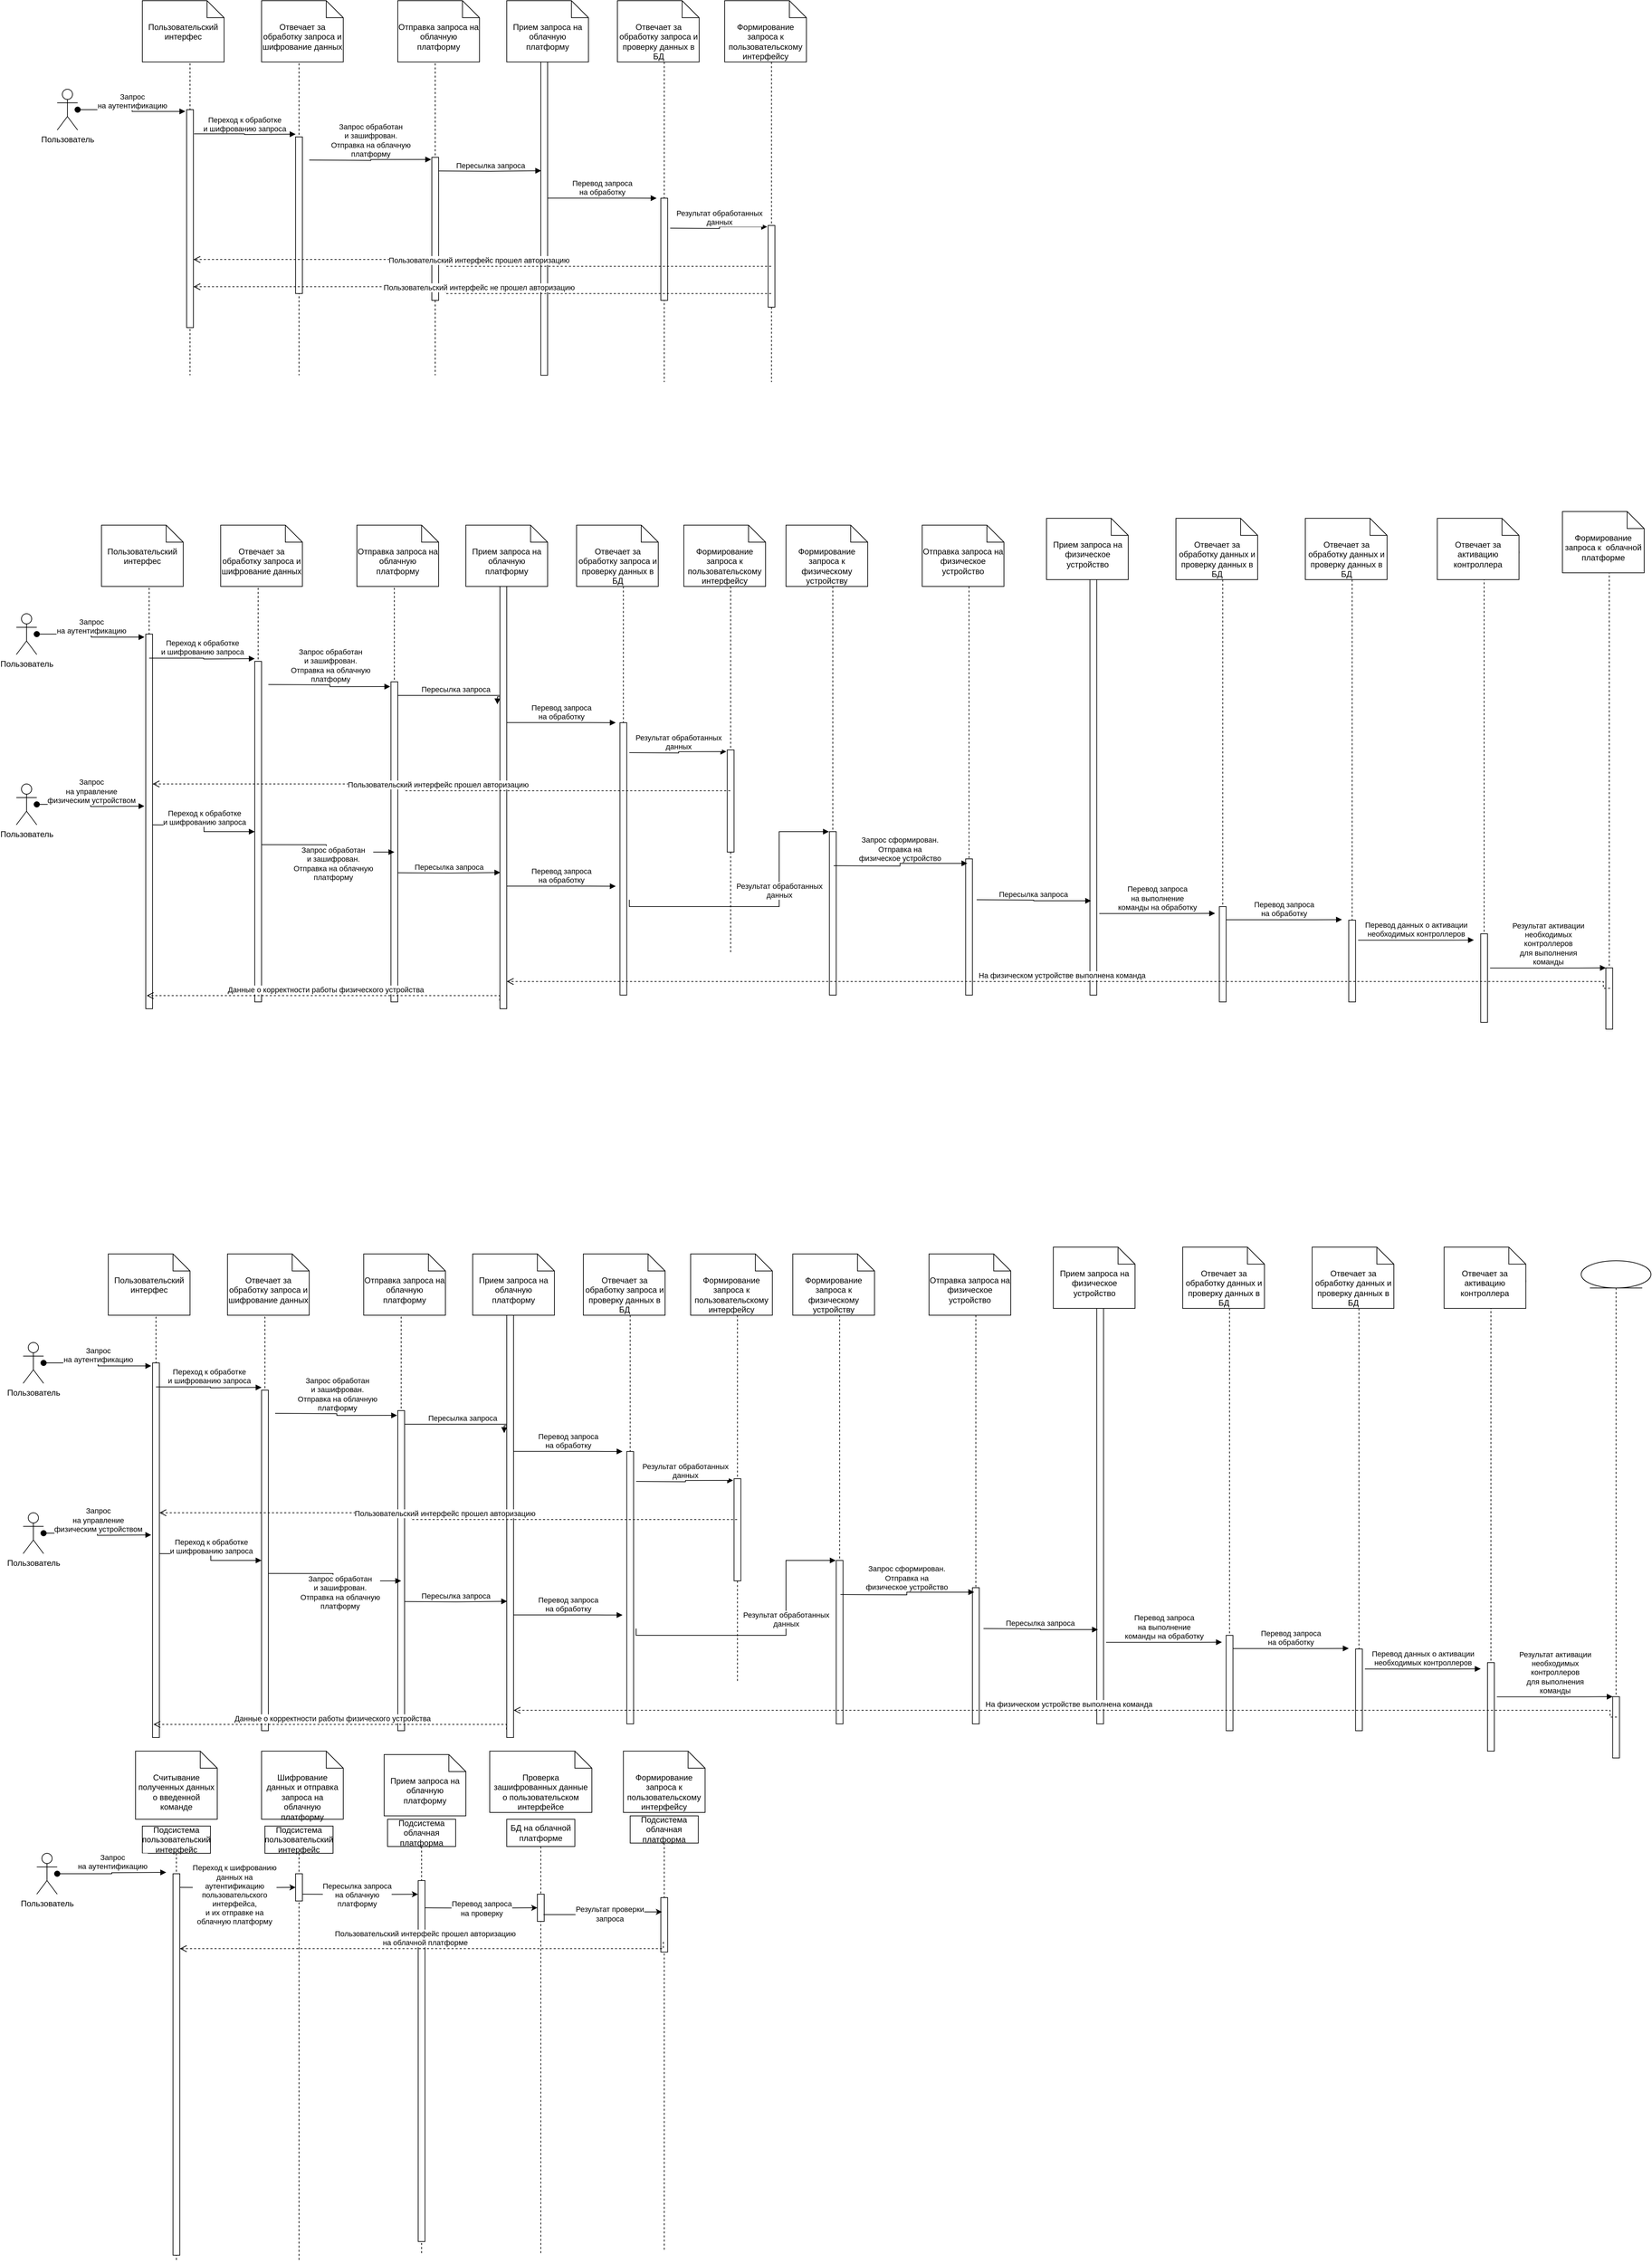 <mxfile version="15.4.1" type="github">
  <diagram id="1qep_7HkaWiuy5FjroOa" name="Page-1">
    <mxGraphModel dx="2093" dy="495" grid="1" gridSize="10" guides="1" tooltips="1" connect="1" arrows="1" fold="1" page="1" pageScale="1" pageWidth="827" pageHeight="1169" math="0" shadow="0">
      <root>
        <mxCell id="0" />
        <mxCell id="1" parent="0" />
        <mxCell id="Jc8pTwxRC4DW-mWy7O7r-3" value="" style="shape=umlLifeline;participant=umlEntity;perimeter=lifelinePerimeter;whiteSpace=wrap;html=1;container=1;collapsible=0;recursiveResize=0;verticalAlign=top;spacingTop=36;outlineConnect=0;" vertex="1" parent="1">
          <mxGeometry x="125" y="80" width="100" height="510" as="geometry" />
        </mxCell>
        <mxCell id="Jc8pTwxRC4DW-mWy7O7r-1" value="Пользовательский интерфес" style="shape=note2;boundedLbl=1;whiteSpace=wrap;html=1;size=25;verticalAlign=top;align=center;" vertex="1" parent="Jc8pTwxRC4DW-mWy7O7r-3">
          <mxGeometry x="-20" y="-40" width="120" height="90" as="geometry" />
        </mxCell>
        <mxCell id="Jc8pTwxRC4DW-mWy7O7r-2" value="" style="html=1;points=[];perimeter=orthogonalPerimeter;" vertex="1" parent="Jc8pTwxRC4DW-mWy7O7r-3">
          <mxGeometry x="45" y="120" width="10" height="320" as="geometry" />
        </mxCell>
        <mxCell id="Jc8pTwxRC4DW-mWy7O7r-4" value="Пользователь" style="shape=umlActor;verticalLabelPosition=bottom;verticalAlign=top;html=1;" vertex="1" parent="1">
          <mxGeometry x="-20" y="170" width="30" height="60" as="geometry" />
        </mxCell>
        <mxCell id="Jc8pTwxRC4DW-mWy7O7r-5" value="&lt;div&gt;Запрос &lt;br&gt;&lt;/div&gt;&lt;div&gt;на аутентификацию &lt;/div&gt;" style="html=1;verticalAlign=bottom;startArrow=oval;startFill=1;endArrow=block;startSize=8;rounded=0;edgeStyle=orthogonalEdgeStyle;entryX=-0.194;entryY=0.008;entryDx=0;entryDy=0;entryPerimeter=0;" edge="1" parent="1" source="Jc8pTwxRC4DW-mWy7O7r-4" target="Jc8pTwxRC4DW-mWy7O7r-2">
          <mxGeometry x="0.029" width="60" relative="1" as="geometry">
            <mxPoint x="30" y="219.41" as="sourcePoint" />
            <mxPoint x="160" y="219" as="targetPoint" />
            <Array as="points" />
            <mxPoint as="offset" />
          </mxGeometry>
        </mxCell>
        <mxCell id="Jc8pTwxRC4DW-mWy7O7r-9" value="" style="shape=umlLifeline;participant=umlEntity;perimeter=lifelinePerimeter;whiteSpace=wrap;html=1;container=1;collapsible=0;recursiveResize=0;verticalAlign=top;spacingTop=36;outlineConnect=0;" vertex="1" parent="1">
          <mxGeometry x="315" y="80" width="40" height="510" as="geometry" />
        </mxCell>
        <mxCell id="Jc8pTwxRC4DW-mWy7O7r-10" value="Отвечает за обработку запроса и шифрование данных" style="shape=note2;boundedLbl=1;whiteSpace=wrap;html=1;size=25;verticalAlign=top;align=center;" vertex="1" parent="1">
          <mxGeometry x="280" y="40" width="120" height="90" as="geometry" />
        </mxCell>
        <mxCell id="Jc8pTwxRC4DW-mWy7O7r-11" value="" style="html=1;points=[];perimeter=orthogonalPerimeter;" vertex="1" parent="1">
          <mxGeometry x="330" y="240" width="10" height="230" as="geometry" />
        </mxCell>
        <mxCell id="Jc8pTwxRC4DW-mWy7O7r-13" value="" style="shape=umlLifeline;participant=umlEntity;perimeter=lifelinePerimeter;whiteSpace=wrap;html=1;container=1;collapsible=0;recursiveResize=0;verticalAlign=top;spacingTop=36;outlineConnect=0;" vertex="1" parent="1">
          <mxGeometry x="515" y="80" width="40" height="510" as="geometry" />
        </mxCell>
        <mxCell id="Jc8pTwxRC4DW-mWy7O7r-15" value="" style="html=1;points=[];perimeter=orthogonalPerimeter;" vertex="1" parent="Jc8pTwxRC4DW-mWy7O7r-13">
          <mxGeometry x="15" y="190" width="10" height="210" as="geometry" />
        </mxCell>
        <mxCell id="Jc8pTwxRC4DW-mWy7O7r-25" value="Пересылка запроса" style="html=1;verticalAlign=bottom;endArrow=block;rounded=0;edgeStyle=orthogonalEdgeStyle;entryX=0.057;entryY=0.347;entryDx=0;entryDy=0;entryPerimeter=0;" edge="1" parent="Jc8pTwxRC4DW-mWy7O7r-13" target="Jc8pTwxRC4DW-mWy7O7r-23">
          <mxGeometry width="80" relative="1" as="geometry">
            <mxPoint x="25" y="210" as="sourcePoint" />
            <mxPoint x="135" y="230" as="targetPoint" />
            <Array as="points" />
          </mxGeometry>
        </mxCell>
        <mxCell id="Jc8pTwxRC4DW-mWy7O7r-14" value="Отправка запроса на облачную платформу" style="shape=note2;boundedLbl=1;whiteSpace=wrap;html=1;size=25;verticalAlign=top;align=center;" vertex="1" parent="1">
          <mxGeometry x="480" y="40" width="120" height="90" as="geometry" />
        </mxCell>
        <mxCell id="Jc8pTwxRC4DW-mWy7O7r-20" value="&lt;div&gt;Переход к обработке &lt;br&gt;&lt;/div&gt;&lt;div&gt;и шифрованию запроса&lt;/div&gt;" style="html=1;verticalAlign=bottom;endArrow=block;rounded=0;edgeStyle=orthogonalEdgeStyle;exitX=1.1;exitY=0.111;exitDx=0;exitDy=0;exitPerimeter=0;" edge="1" parent="1" source="Jc8pTwxRC4DW-mWy7O7r-2">
          <mxGeometry width="80" relative="1" as="geometry">
            <mxPoint x="220" y="240" as="sourcePoint" />
            <mxPoint x="330" y="236" as="targetPoint" />
            <Array as="points" />
          </mxGeometry>
        </mxCell>
        <mxCell id="Jc8pTwxRC4DW-mWy7O7r-21" value="&lt;div&gt;Запрос обработан&lt;/div&gt;&lt;div&gt;и зашифрован. &lt;br&gt;&lt;/div&gt;&lt;div&gt;Отправка на облачную&lt;/div&gt;&lt;div&gt;платформу&lt;br&gt;&lt;/div&gt;" style="html=1;verticalAlign=bottom;endArrow=block;rounded=0;edgeStyle=orthogonalEdgeStyle;entryX=-0.1;entryY=0.015;entryDx=0;entryDy=0;entryPerimeter=0;" edge="1" parent="1" target="Jc8pTwxRC4DW-mWy7O7r-15">
          <mxGeometry width="80" relative="1" as="geometry">
            <mxPoint x="350" y="274" as="sourcePoint" />
            <mxPoint x="470" y="270" as="targetPoint" />
          </mxGeometry>
        </mxCell>
        <mxCell id="Jc8pTwxRC4DW-mWy7O7r-22" value="" style="shape=umlLifeline;participant=umlEntity;perimeter=lifelinePerimeter;whiteSpace=wrap;html=1;container=1;collapsible=0;recursiveResize=0;verticalAlign=top;spacingTop=36;outlineConnect=0;" vertex="1" parent="1">
          <mxGeometry x="675" y="80" width="40" height="510" as="geometry" />
        </mxCell>
        <mxCell id="Jc8pTwxRC4DW-mWy7O7r-23" value="" style="html=1;points=[];perimeter=orthogonalPerimeter;" vertex="1" parent="Jc8pTwxRC4DW-mWy7O7r-22">
          <mxGeometry x="15" y="50" width="10" height="460" as="geometry" />
        </mxCell>
        <mxCell id="Jc8pTwxRC4DW-mWy7O7r-24" value="Прием запроса на облачную платформу" style="shape=note2;boundedLbl=1;whiteSpace=wrap;html=1;size=25;verticalAlign=top;align=center;" vertex="1" parent="1">
          <mxGeometry x="640" y="40" width="120" height="90" as="geometry" />
        </mxCell>
        <mxCell id="Jc8pTwxRC4DW-mWy7O7r-26" value="" style="shape=umlLifeline;participant=umlEntity;perimeter=lifelinePerimeter;whiteSpace=wrap;html=1;container=1;collapsible=0;recursiveResize=0;verticalAlign=top;spacingTop=36;outlineConnect=0;" vertex="1" parent="1">
          <mxGeometry x="820" y="90" width="102.5" height="510" as="geometry" />
        </mxCell>
        <mxCell id="Jc8pTwxRC4DW-mWy7O7r-29" value="" style="html=1;points=[];perimeter=orthogonalPerimeter;" vertex="1" parent="Jc8pTwxRC4DW-mWy7O7r-26">
          <mxGeometry x="46.25" y="240" width="10" height="150" as="geometry" />
        </mxCell>
        <mxCell id="Jc8pTwxRC4DW-mWy7O7r-28" value="Отвечает за обработку запроса и проверку данных в БД" style="shape=note2;boundedLbl=1;whiteSpace=wrap;html=1;size=25;verticalAlign=top;align=center;" vertex="1" parent="Jc8pTwxRC4DW-mWy7O7r-26">
          <mxGeometry x="-17.5" y="-50" width="120" height="90" as="geometry" />
        </mxCell>
        <mxCell id="Jc8pTwxRC4DW-mWy7O7r-30" value="&lt;div&gt;Перевод запроса &lt;br&gt;&lt;/div&gt;&lt;div&gt;на обработку&lt;/div&gt;" style="html=1;verticalAlign=bottom;endArrow=block;rounded=0;edgeStyle=orthogonalEdgeStyle;" edge="1" parent="1">
          <mxGeometry width="80" relative="1" as="geometry">
            <mxPoint x="700" y="329.86" as="sourcePoint" />
            <mxPoint x="860" y="330" as="targetPoint" />
            <Array as="points">
              <mxPoint x="820" y="330" />
              <mxPoint x="820" y="330" />
            </Array>
          </mxGeometry>
        </mxCell>
        <mxCell id="Jc8pTwxRC4DW-mWy7O7r-31" value="" style="shape=umlLifeline;participant=umlEntity;perimeter=lifelinePerimeter;whiteSpace=wrap;html=1;container=1;collapsible=0;recursiveResize=0;verticalAlign=top;spacingTop=36;outlineConnect=0;" vertex="1" parent="1">
          <mxGeometry x="977.5" y="90" width="102.5" height="510" as="geometry" />
        </mxCell>
        <mxCell id="Jc8pTwxRC4DW-mWy7O7r-32" value="" style="html=1;points=[];perimeter=orthogonalPerimeter;" vertex="1" parent="Jc8pTwxRC4DW-mWy7O7r-31">
          <mxGeometry x="46.25" y="280" width="10" height="120" as="geometry" />
        </mxCell>
        <mxCell id="Jc8pTwxRC4DW-mWy7O7r-33" value="Формирование запроса к пользовательскому интерфейсу" style="shape=note2;boundedLbl=1;whiteSpace=wrap;html=1;size=25;verticalAlign=top;align=center;" vertex="1" parent="Jc8pTwxRC4DW-mWy7O7r-31">
          <mxGeometry x="-17.5" y="-50" width="120" height="90" as="geometry" />
        </mxCell>
        <mxCell id="Jc8pTwxRC4DW-mWy7O7r-34" value="&lt;div&gt;Результат обработанных&lt;/div&gt;&lt;div&gt;данных&lt;br&gt;&lt;/div&gt;" style="html=1;verticalAlign=bottom;endArrow=block;rounded=0;edgeStyle=orthogonalEdgeStyle;entryX=-0.139;entryY=0.017;entryDx=0;entryDy=0;entryPerimeter=0;" edge="1" parent="1" target="Jc8pTwxRC4DW-mWy7O7r-32">
          <mxGeometry width="80" relative="1" as="geometry">
            <mxPoint x="880" y="374" as="sourcePoint" />
            <mxPoint x="1030" y="370.14" as="targetPoint" />
            <Array as="points" />
          </mxGeometry>
        </mxCell>
        <mxCell id="Jc8pTwxRC4DW-mWy7O7r-37" value="Пользовательский интерфейс прошел авторизацию" style="html=1;verticalAlign=bottom;endArrow=open;dashed=1;endSize=8;rounded=0;edgeStyle=orthogonalEdgeStyle;" edge="1" parent="1" source="Jc8pTwxRC4DW-mWy7O7r-31" target="Jc8pTwxRC4DW-mWy7O7r-2">
          <mxGeometry relative="1" as="geometry">
            <mxPoint x="990" y="420" as="sourcePoint" />
            <mxPoint x="550" y="420" as="targetPoint" />
            <Array as="points">
              <mxPoint x="550" y="430" />
              <mxPoint x="550" y="420" />
            </Array>
          </mxGeometry>
        </mxCell>
        <mxCell id="Jc8pTwxRC4DW-mWy7O7r-39" value="Пользовательский интерфейс не прошел авторизацию" style="html=1;verticalAlign=bottom;endArrow=open;dashed=1;endSize=8;rounded=0;edgeStyle=orthogonalEdgeStyle;" edge="1" parent="1">
          <mxGeometry relative="1" as="geometry">
            <mxPoint x="1028.25" y="470" as="sourcePoint" />
            <mxPoint x="180" y="460" as="targetPoint" />
            <Array as="points">
              <mxPoint x="550" y="470" />
              <mxPoint x="550" y="460" />
            </Array>
          </mxGeometry>
        </mxCell>
        <mxCell id="Jc8pTwxRC4DW-mWy7O7r-40" value="" style="shape=umlLifeline;participant=umlEntity;perimeter=lifelinePerimeter;whiteSpace=wrap;html=1;container=1;collapsible=0;recursiveResize=0;verticalAlign=top;spacingTop=36;outlineConnect=0;" vertex="1" parent="1">
          <mxGeometry x="65" y="850" width="100" height="670" as="geometry" />
        </mxCell>
        <mxCell id="Jc8pTwxRC4DW-mWy7O7r-41" value="Пользовательский интерфес" style="shape=note2;boundedLbl=1;whiteSpace=wrap;html=1;size=25;verticalAlign=top;align=center;" vertex="1" parent="Jc8pTwxRC4DW-mWy7O7r-40">
          <mxGeometry x="-20" y="-40" width="120" height="90" as="geometry" />
        </mxCell>
        <mxCell id="Jc8pTwxRC4DW-mWy7O7r-42" value="" style="html=1;points=[];perimeter=orthogonalPerimeter;" vertex="1" parent="Jc8pTwxRC4DW-mWy7O7r-40">
          <mxGeometry x="45" y="120" width="10" height="550" as="geometry" />
        </mxCell>
        <mxCell id="Jc8pTwxRC4DW-mWy7O7r-70" value="&lt;div&gt;Переход к обработке &lt;br&gt;&lt;/div&gt;&lt;div&gt;и шифрованию запроса&lt;/div&gt;" style="html=1;verticalAlign=bottom;endArrow=block;rounded=0;edgeStyle=orthogonalEdgeStyle;" edge="1" parent="Jc8pTwxRC4DW-mWy7O7r-40" target="Jc8pTwxRC4DW-mWy7O7r-47">
          <mxGeometry width="80" relative="1" as="geometry">
            <mxPoint x="55" y="400" as="sourcePoint" />
            <mxPoint x="135" y="400" as="targetPoint" />
          </mxGeometry>
        </mxCell>
        <mxCell id="Jc8pTwxRC4DW-mWy7O7r-43" value="Пользователь" style="shape=umlActor;verticalLabelPosition=bottom;verticalAlign=top;html=1;" vertex="1" parent="1">
          <mxGeometry x="-80" y="940" width="30" height="60" as="geometry" />
        </mxCell>
        <mxCell id="Jc8pTwxRC4DW-mWy7O7r-44" value="&lt;div&gt;Запрос &lt;br&gt;&lt;/div&gt;&lt;div&gt;на аутентификацию &lt;/div&gt;" style="html=1;verticalAlign=bottom;startArrow=oval;startFill=1;endArrow=block;startSize=8;rounded=0;edgeStyle=orthogonalEdgeStyle;entryX=-0.194;entryY=0.008;entryDx=0;entryDy=0;entryPerimeter=0;" edge="1" parent="1" source="Jc8pTwxRC4DW-mWy7O7r-43" target="Jc8pTwxRC4DW-mWy7O7r-42">
          <mxGeometry x="0.029" width="60" relative="1" as="geometry">
            <mxPoint x="-30" y="989.41" as="sourcePoint" />
            <mxPoint x="100" y="989" as="targetPoint" />
            <Array as="points" />
            <mxPoint as="offset" />
          </mxGeometry>
        </mxCell>
        <mxCell id="Jc8pTwxRC4DW-mWy7O7r-45" value="" style="shape=umlLifeline;participant=umlEntity;perimeter=lifelinePerimeter;whiteSpace=wrap;html=1;container=1;collapsible=0;recursiveResize=0;verticalAlign=top;spacingTop=36;outlineConnect=0;" vertex="1" parent="1">
          <mxGeometry x="255" y="850" width="40" height="510" as="geometry" />
        </mxCell>
        <mxCell id="Jc8pTwxRC4DW-mWy7O7r-46" value="Отвечает за обработку запроса и шифрование данных" style="shape=note2;boundedLbl=1;whiteSpace=wrap;html=1;size=25;verticalAlign=top;align=center;" vertex="1" parent="1">
          <mxGeometry x="220" y="810" width="120" height="90" as="geometry" />
        </mxCell>
        <mxCell id="Jc8pTwxRC4DW-mWy7O7r-47" value="" style="html=1;points=[];perimeter=orthogonalPerimeter;" vertex="1" parent="1">
          <mxGeometry x="270" y="1010" width="10" height="500" as="geometry" />
        </mxCell>
        <mxCell id="Jc8pTwxRC4DW-mWy7O7r-48" value="" style="shape=umlLifeline;participant=umlEntity;perimeter=lifelinePerimeter;whiteSpace=wrap;html=1;container=1;collapsible=0;recursiveResize=0;verticalAlign=top;spacingTop=36;outlineConnect=0;" vertex="1" parent="1">
          <mxGeometry x="455" y="850" width="40" height="660" as="geometry" />
        </mxCell>
        <mxCell id="Jc8pTwxRC4DW-mWy7O7r-49" value="" style="html=1;points=[];perimeter=orthogonalPerimeter;" vertex="1" parent="Jc8pTwxRC4DW-mWy7O7r-48">
          <mxGeometry x="15" y="190" width="10" height="470" as="geometry" />
        </mxCell>
        <mxCell id="Jc8pTwxRC4DW-mWy7O7r-50" value="Пересылка запроса" style="html=1;verticalAlign=bottom;endArrow=block;rounded=0;edgeStyle=orthogonalEdgeStyle;entryX=-0.367;entryY=0.279;entryDx=0;entryDy=0;entryPerimeter=0;" edge="1" parent="Jc8pTwxRC4DW-mWy7O7r-48" target="Jc8pTwxRC4DW-mWy7O7r-55">
          <mxGeometry width="80" relative="1" as="geometry">
            <mxPoint x="25" y="210" as="sourcePoint" />
            <mxPoint x="135" y="230" as="targetPoint" />
            <Array as="points">
              <mxPoint x="176" y="210" />
              <mxPoint x="176" y="212" />
            </Array>
          </mxGeometry>
        </mxCell>
        <mxCell id="Jc8pTwxRC4DW-mWy7O7r-51" value="Отправка запроса на облачную платформу" style="shape=note2;boundedLbl=1;whiteSpace=wrap;html=1;size=25;verticalAlign=top;align=center;" vertex="1" parent="1">
          <mxGeometry x="420" y="810" width="120" height="90" as="geometry" />
        </mxCell>
        <mxCell id="Jc8pTwxRC4DW-mWy7O7r-52" value="&lt;div&gt;Переход к обработке &lt;br&gt;&lt;/div&gt;&lt;div&gt;и шифрованию запроса&lt;/div&gt;" style="html=1;verticalAlign=bottom;endArrow=block;rounded=0;edgeStyle=orthogonalEdgeStyle;exitX=0.5;exitY=0.064;exitDx=0;exitDy=0;exitPerimeter=0;" edge="1" parent="1" source="Jc8pTwxRC4DW-mWy7O7r-42">
          <mxGeometry width="80" relative="1" as="geometry">
            <mxPoint x="160" y="1010" as="sourcePoint" />
            <mxPoint x="270" y="1006" as="targetPoint" />
            <Array as="points" />
          </mxGeometry>
        </mxCell>
        <mxCell id="Jc8pTwxRC4DW-mWy7O7r-53" value="&lt;div&gt;Запрос обработан&lt;/div&gt;&lt;div&gt;и зашифрован. &lt;br&gt;&lt;/div&gt;&lt;div&gt;Отправка на облачную&lt;/div&gt;&lt;div&gt;платформу&lt;br&gt;&lt;/div&gt;" style="html=1;verticalAlign=bottom;endArrow=block;rounded=0;edgeStyle=orthogonalEdgeStyle;entryX=-0.1;entryY=0.015;entryDx=0;entryDy=0;entryPerimeter=0;" edge="1" parent="1" target="Jc8pTwxRC4DW-mWy7O7r-49">
          <mxGeometry width="80" relative="1" as="geometry">
            <mxPoint x="290" y="1044.0" as="sourcePoint" />
            <mxPoint x="410" y="1040" as="targetPoint" />
          </mxGeometry>
        </mxCell>
        <mxCell id="Jc8pTwxRC4DW-mWy7O7r-54" value="" style="shape=umlLifeline;participant=umlEntity;perimeter=lifelinePerimeter;whiteSpace=wrap;html=1;container=1;collapsible=0;recursiveResize=0;verticalAlign=top;spacingTop=36;outlineConnect=0;" vertex="1" parent="1">
          <mxGeometry x="615" y="850" width="40" height="670" as="geometry" />
        </mxCell>
        <mxCell id="Jc8pTwxRC4DW-mWy7O7r-55" value="" style="html=1;points=[];perimeter=orthogonalPerimeter;" vertex="1" parent="Jc8pTwxRC4DW-mWy7O7r-54">
          <mxGeometry x="15" y="50" width="10" height="620" as="geometry" />
        </mxCell>
        <mxCell id="Jc8pTwxRC4DW-mWy7O7r-56" value="Прием запроса на облачную платформу" style="shape=note2;boundedLbl=1;whiteSpace=wrap;html=1;size=25;verticalAlign=top;align=center;" vertex="1" parent="1">
          <mxGeometry x="580" y="810" width="120" height="90" as="geometry" />
        </mxCell>
        <mxCell id="Jc8pTwxRC4DW-mWy7O7r-57" value="" style="shape=umlLifeline;participant=umlEntity;perimeter=lifelinePerimeter;whiteSpace=wrap;html=1;container=1;collapsible=0;recursiveResize=0;verticalAlign=top;spacingTop=36;outlineConnect=0;" vertex="1" parent="1">
          <mxGeometry x="760" y="860" width="102.5" height="640" as="geometry" />
        </mxCell>
        <mxCell id="Jc8pTwxRC4DW-mWy7O7r-58" value="" style="html=1;points=[];perimeter=orthogonalPerimeter;" vertex="1" parent="Jc8pTwxRC4DW-mWy7O7r-57">
          <mxGeometry x="46.25" y="240" width="10" height="400" as="geometry" />
        </mxCell>
        <mxCell id="Jc8pTwxRC4DW-mWy7O7r-59" value="Отвечает за обработку запроса и проверку данных в БД" style="shape=note2;boundedLbl=1;whiteSpace=wrap;html=1;size=25;verticalAlign=top;align=center;" vertex="1" parent="Jc8pTwxRC4DW-mWy7O7r-57">
          <mxGeometry x="-17.5" y="-50" width="120" height="90" as="geometry" />
        </mxCell>
        <mxCell id="Jc8pTwxRC4DW-mWy7O7r-60" value="&lt;div&gt;Перевод запроса &lt;br&gt;&lt;/div&gt;&lt;div&gt;на обработку&lt;/div&gt;" style="html=1;verticalAlign=bottom;endArrow=block;rounded=0;edgeStyle=orthogonalEdgeStyle;" edge="1" parent="1">
          <mxGeometry width="80" relative="1" as="geometry">
            <mxPoint x="640" y="1099.86" as="sourcePoint" />
            <mxPoint x="800" y="1100" as="targetPoint" />
            <Array as="points">
              <mxPoint x="760" y="1100" />
              <mxPoint x="760" y="1100" />
            </Array>
          </mxGeometry>
        </mxCell>
        <mxCell id="Jc8pTwxRC4DW-mWy7O7r-61" value="" style="shape=umlLifeline;participant=umlEntity;perimeter=lifelinePerimeter;whiteSpace=wrap;html=1;container=1;collapsible=0;recursiveResize=0;verticalAlign=top;spacingTop=36;outlineConnect=0;" vertex="1" parent="1">
          <mxGeometry x="917.5" y="860" width="102.5" height="580" as="geometry" />
        </mxCell>
        <mxCell id="Jc8pTwxRC4DW-mWy7O7r-62" value="" style="html=1;points=[];perimeter=orthogonalPerimeter;" vertex="1" parent="Jc8pTwxRC4DW-mWy7O7r-61">
          <mxGeometry x="46.25" y="280" width="10" height="150" as="geometry" />
        </mxCell>
        <mxCell id="Jc8pTwxRC4DW-mWy7O7r-63" value="Формирование запроса к пользовательскому интерфейсу" style="shape=note2;boundedLbl=1;whiteSpace=wrap;html=1;size=25;verticalAlign=top;align=center;" vertex="1" parent="Jc8pTwxRC4DW-mWy7O7r-61">
          <mxGeometry x="-17.5" y="-50" width="120" height="90" as="geometry" />
        </mxCell>
        <mxCell id="Jc8pTwxRC4DW-mWy7O7r-64" value="&lt;div&gt;Результат обработанных&lt;/div&gt;&lt;div&gt;данных&lt;br&gt;&lt;/div&gt;" style="html=1;verticalAlign=bottom;endArrow=block;rounded=0;edgeStyle=orthogonalEdgeStyle;entryX=-0.139;entryY=0.017;entryDx=0;entryDy=0;entryPerimeter=0;" edge="1" parent="1" target="Jc8pTwxRC4DW-mWy7O7r-62">
          <mxGeometry width="80" relative="1" as="geometry">
            <mxPoint x="820" y="1144.0" as="sourcePoint" />
            <mxPoint x="970" y="1140.14" as="targetPoint" />
            <Array as="points" />
          </mxGeometry>
        </mxCell>
        <mxCell id="Jc8pTwxRC4DW-mWy7O7r-65" value="Пользовательский интерфейс прошел авторизацию" style="html=1;verticalAlign=bottom;endArrow=open;dashed=1;endSize=8;rounded=0;edgeStyle=orthogonalEdgeStyle;" edge="1" parent="1" source="Jc8pTwxRC4DW-mWy7O7r-61" target="Jc8pTwxRC4DW-mWy7O7r-42">
          <mxGeometry relative="1" as="geometry">
            <mxPoint x="930" y="1190" as="sourcePoint" />
            <mxPoint x="490" y="1190" as="targetPoint" />
            <Array as="points">
              <mxPoint x="490" y="1200" />
              <mxPoint x="490" y="1190" />
            </Array>
          </mxGeometry>
        </mxCell>
        <mxCell id="Jc8pTwxRC4DW-mWy7O7r-67" value="Пользователь" style="shape=umlActor;verticalLabelPosition=bottom;verticalAlign=top;html=1;" vertex="1" parent="1">
          <mxGeometry x="-80" y="1190" width="30" height="60" as="geometry" />
        </mxCell>
        <mxCell id="Jc8pTwxRC4DW-mWy7O7r-68" value="&lt;div&gt;Запрос &lt;br&gt;&lt;/div&gt;&lt;div&gt;на управление &lt;br&gt;&lt;/div&gt;&lt;div&gt;физическим устройством&lt;br&gt;&lt;/div&gt;" style="html=1;verticalAlign=bottom;startArrow=oval;startFill=1;endArrow=block;startSize=8;rounded=0;edgeStyle=orthogonalEdgeStyle;entryX=-0.194;entryY=0.008;entryDx=0;entryDy=0;entryPerimeter=0;" edge="1" parent="1" source="Jc8pTwxRC4DW-mWy7O7r-67">
          <mxGeometry x="0.029" width="60" relative="1" as="geometry">
            <mxPoint x="-30" y="1239.41" as="sourcePoint" />
            <mxPoint x="108.06" y="1222.56" as="targetPoint" />
            <Array as="points" />
            <mxPoint as="offset" />
          </mxGeometry>
        </mxCell>
        <mxCell id="Jc8pTwxRC4DW-mWy7O7r-71" value="&lt;div&gt;Запрос обработан&lt;/div&gt;&lt;div&gt;и зашифрован. &lt;br&gt;&lt;/div&gt;&lt;div&gt;Отправка на облачную&lt;/div&gt;&lt;div&gt;платформу&lt;br&gt;&lt;/div&gt;" style="html=1;verticalAlign=bottom;endArrow=block;rounded=0;edgeStyle=orthogonalEdgeStyle;" edge="1" parent="1">
          <mxGeometry x="0.028" y="-25" width="80" relative="1" as="geometry">
            <mxPoint x="280" y="1279.17" as="sourcePoint" />
            <mxPoint x="475" y="1290" as="targetPoint" />
            <Array as="points">
              <mxPoint x="375" y="1279" />
              <mxPoint x="375" y="1290" />
              <mxPoint x="468" y="1290" />
            </Array>
            <mxPoint x="10" y="21" as="offset" />
          </mxGeometry>
        </mxCell>
        <mxCell id="Jc8pTwxRC4DW-mWy7O7r-72" value="Пересылка запроса" style="html=1;verticalAlign=bottom;endArrow=block;rounded=0;edgeStyle=orthogonalEdgeStyle;entryX=0.057;entryY=0.347;entryDx=0;entryDy=0;entryPerimeter=0;" edge="1" parent="1">
          <mxGeometry width="80" relative="1" as="geometry">
            <mxPoint x="480" y="1320.38" as="sourcePoint" />
            <mxPoint x="630.57" y="1320" as="targetPoint" />
            <Array as="points" />
          </mxGeometry>
        </mxCell>
        <mxCell id="Jc8pTwxRC4DW-mWy7O7r-73" value="&lt;div&gt;Перевод запроса &lt;br&gt;&lt;/div&gt;&lt;div&gt;на обработку&lt;/div&gt;" style="html=1;verticalAlign=bottom;endArrow=block;rounded=0;edgeStyle=orthogonalEdgeStyle;" edge="1" parent="1">
          <mxGeometry width="80" relative="1" as="geometry">
            <mxPoint x="640" y="1340.03" as="sourcePoint" />
            <mxPoint x="800" y="1340.17" as="targetPoint" />
            <Array as="points">
              <mxPoint x="760" y="1340.17" />
              <mxPoint x="760" y="1340.17" />
            </Array>
          </mxGeometry>
        </mxCell>
        <mxCell id="Jc8pTwxRC4DW-mWy7O7r-74" value="&lt;div&gt;Результат обработанных&lt;/div&gt;&lt;div&gt;данных&lt;br&gt;&lt;/div&gt;" style="html=1;verticalAlign=bottom;endArrow=block;rounded=0;edgeStyle=orthogonalEdgeStyle;entryX=-0.075;entryY=0;entryDx=0;entryDy=0;entryPerimeter=0;" edge="1" parent="1" target="Jc8pTwxRC4DW-mWy7O7r-76">
          <mxGeometry x="0.16" width="80" relative="1" as="geometry">
            <mxPoint x="820" y="1360" as="sourcePoint" />
            <mxPoint x="1110" y="1200" as="targetPoint" />
            <Array as="points">
              <mxPoint x="820" y="1370" />
              <mxPoint x="1040" y="1370" />
              <mxPoint x="1040" y="1260" />
            </Array>
            <mxPoint y="1" as="offset" />
          </mxGeometry>
        </mxCell>
        <mxCell id="Jc8pTwxRC4DW-mWy7O7r-75" value="" style="shape=umlLifeline;participant=umlEntity;perimeter=lifelinePerimeter;whiteSpace=wrap;html=1;container=1;collapsible=0;recursiveResize=0;verticalAlign=top;spacingTop=36;outlineConnect=0;" vertex="1" parent="1">
          <mxGeometry x="1067.5" y="860" width="102.5" height="640" as="geometry" />
        </mxCell>
        <mxCell id="Jc8pTwxRC4DW-mWy7O7r-76" value="" style="html=1;points=[];perimeter=orthogonalPerimeter;" vertex="1" parent="Jc8pTwxRC4DW-mWy7O7r-75">
          <mxGeometry x="46.25" y="400" width="10" height="240" as="geometry" />
        </mxCell>
        <mxCell id="Jc8pTwxRC4DW-mWy7O7r-77" value="Формирование запроса к физическому устройству" style="shape=note2;boundedLbl=1;whiteSpace=wrap;html=1;size=25;verticalAlign=top;align=center;" vertex="1" parent="Jc8pTwxRC4DW-mWy7O7r-75">
          <mxGeometry x="-17.5" y="-50" width="120" height="90" as="geometry" />
        </mxCell>
        <mxCell id="Jc8pTwxRC4DW-mWy7O7r-78" value="" style="shape=umlLifeline;participant=umlEntity;perimeter=lifelinePerimeter;whiteSpace=wrap;html=1;container=1;collapsible=0;recursiveResize=0;verticalAlign=top;spacingTop=36;outlineConnect=0;" vertex="1" parent="1">
          <mxGeometry x="1267.5" y="860" width="102.5" height="640" as="geometry" />
        </mxCell>
        <mxCell id="Jc8pTwxRC4DW-mWy7O7r-79" value="" style="html=1;points=[];perimeter=orthogonalPerimeter;" vertex="1" parent="Jc8pTwxRC4DW-mWy7O7r-78">
          <mxGeometry x="46.25" y="440" width="10" height="200" as="geometry" />
        </mxCell>
        <mxCell id="Jc8pTwxRC4DW-mWy7O7r-80" value="Отправка запроса на физическое устройство" style="shape=note2;boundedLbl=1;whiteSpace=wrap;html=1;size=25;verticalAlign=top;align=center;" vertex="1" parent="Jc8pTwxRC4DW-mWy7O7r-78">
          <mxGeometry x="-17.5" y="-50" width="120" height="90" as="geometry" />
        </mxCell>
        <mxCell id="Jc8pTwxRC4DW-mWy7O7r-81" value="" style="shape=umlLifeline;participant=umlEntity;perimeter=lifelinePerimeter;whiteSpace=wrap;html=1;container=1;collapsible=0;recursiveResize=0;verticalAlign=top;spacingTop=36;outlineConnect=0;" vertex="1" parent="1">
          <mxGeometry x="1450" y="850" width="102.5" height="650" as="geometry" />
        </mxCell>
        <mxCell id="Jc8pTwxRC4DW-mWy7O7r-82" value="" style="html=1;points=[];perimeter=orthogonalPerimeter;" vertex="1" parent="Jc8pTwxRC4DW-mWy7O7r-81">
          <mxGeometry x="46.25" y="40" width="10" height="610" as="geometry" />
        </mxCell>
        <mxCell id="Jc8pTwxRC4DW-mWy7O7r-83" value="Прием запроса на физическое устройство" style="shape=note2;boundedLbl=1;whiteSpace=wrap;html=1;size=25;verticalAlign=top;align=center;" vertex="1" parent="Jc8pTwxRC4DW-mWy7O7r-81">
          <mxGeometry x="-17.5" y="-50" width="120" height="90" as="geometry" />
        </mxCell>
        <mxCell id="Jc8pTwxRC4DW-mWy7O7r-85" value="&lt;div&gt;Запрос сформирован.&lt;/div&gt;&lt;div&gt;Отправка на&lt;/div&gt;&lt;div&gt; физическое устройство&lt;br&gt;&lt;/div&gt;" style="html=1;verticalAlign=bottom;endArrow=block;rounded=0;edgeStyle=orthogonalEdgeStyle;entryX=0.258;entryY=0.033;entryDx=0;entryDy=0;entryPerimeter=0;" edge="1" parent="1" target="Jc8pTwxRC4DW-mWy7O7r-79">
          <mxGeometry width="80" relative="1" as="geometry">
            <mxPoint x="1120" y="1310.03" as="sourcePoint" />
            <mxPoint x="1280" y="1310.17" as="targetPoint" />
            <Array as="points" />
          </mxGeometry>
        </mxCell>
        <mxCell id="Jc8pTwxRC4DW-mWy7O7r-86" value="Пересылка запроса" style="html=1;verticalAlign=bottom;endArrow=block;rounded=0;edgeStyle=orthogonalEdgeStyle;entryX=0.175;entryY=0.773;entryDx=0;entryDy=0;entryPerimeter=0;" edge="1" parent="1" target="Jc8pTwxRC4DW-mWy7O7r-82">
          <mxGeometry width="80" relative="1" as="geometry">
            <mxPoint x="1330" y="1360" as="sourcePoint" />
            <mxPoint x="1480.57" y="1383.91" as="targetPoint" />
            <Array as="points" />
          </mxGeometry>
        </mxCell>
        <mxCell id="Jc8pTwxRC4DW-mWy7O7r-87" value="" style="shape=umlLifeline;participant=umlEntity;perimeter=lifelinePerimeter;whiteSpace=wrap;html=1;container=1;collapsible=0;recursiveResize=0;verticalAlign=top;spacingTop=36;outlineConnect=0;" vertex="1" parent="1">
          <mxGeometry x="1640" y="850" width="102.5" height="660" as="geometry" />
        </mxCell>
        <mxCell id="Jc8pTwxRC4DW-mWy7O7r-88" value="" style="html=1;points=[];perimeter=orthogonalPerimeter;" vertex="1" parent="Jc8pTwxRC4DW-mWy7O7r-87">
          <mxGeometry x="46.25" y="520" width="10" height="140" as="geometry" />
        </mxCell>
        <mxCell id="Jc8pTwxRC4DW-mWy7O7r-89" value="Отвечает за обработку данных и проверку данных в БД" style="shape=note2;boundedLbl=1;whiteSpace=wrap;html=1;size=25;verticalAlign=top;align=center;" vertex="1" parent="Jc8pTwxRC4DW-mWy7O7r-87">
          <mxGeometry x="-17.5" y="-50" width="120" height="90" as="geometry" />
        </mxCell>
        <mxCell id="Jc8pTwxRC4DW-mWy7O7r-94" value="&lt;div&gt;Перевод запроса &lt;br&gt;&lt;/div&gt;на обработку" style="html=1;verticalAlign=bottom;endArrow=block;rounded=0;edgeStyle=orthogonalEdgeStyle;" edge="1" parent="Jc8pTwxRC4DW-mWy7O7r-87">
          <mxGeometry width="80" relative="1" as="geometry">
            <mxPoint x="56.25" y="539.37" as="sourcePoint" />
            <mxPoint x="226.25" y="539.17" as="targetPoint" />
            <Array as="points">
              <mxPoint x="186.25" y="539.17" />
              <mxPoint x="186.25" y="539.17" />
            </Array>
          </mxGeometry>
        </mxCell>
        <mxCell id="Jc8pTwxRC4DW-mWy7O7r-90" value="&lt;div&gt;Перевод запроса &lt;br&gt;&lt;/div&gt;&lt;div&gt;на выполнение &lt;br&gt;&lt;/div&gt;&lt;div&gt;команды на обработку&lt;/div&gt;" style="html=1;verticalAlign=bottom;endArrow=block;rounded=0;edgeStyle=orthogonalEdgeStyle;" edge="1" parent="1">
          <mxGeometry width="80" relative="1" as="geometry">
            <mxPoint x="1510" y="1380.2" as="sourcePoint" />
            <mxPoint x="1680" y="1380" as="targetPoint" />
            <Array as="points">
              <mxPoint x="1640" y="1380" />
              <mxPoint x="1640" y="1380" />
            </Array>
          </mxGeometry>
        </mxCell>
        <mxCell id="Jc8pTwxRC4DW-mWy7O7r-91" value="" style="shape=umlLifeline;participant=umlEntity;perimeter=lifelinePerimeter;whiteSpace=wrap;html=1;container=1;collapsible=0;recursiveResize=0;verticalAlign=top;spacingTop=36;outlineConnect=0;" vertex="1" parent="1">
          <mxGeometry x="1830" y="850" width="102.5" height="660" as="geometry" />
        </mxCell>
        <mxCell id="Jc8pTwxRC4DW-mWy7O7r-92" value="" style="html=1;points=[];perimeter=orthogonalPerimeter;" vertex="1" parent="Jc8pTwxRC4DW-mWy7O7r-91">
          <mxGeometry x="46.25" y="540" width="10" height="120" as="geometry" />
        </mxCell>
        <mxCell id="Jc8pTwxRC4DW-mWy7O7r-93" value="Отвечает за обработку данных и проверку данных в БД" style="shape=note2;boundedLbl=1;whiteSpace=wrap;html=1;size=25;verticalAlign=top;align=center;" vertex="1" parent="Jc8pTwxRC4DW-mWy7O7r-91">
          <mxGeometry x="-17.5" y="-50" width="120" height="90" as="geometry" />
        </mxCell>
        <mxCell id="Jc8pTwxRC4DW-mWy7O7r-95" value="&lt;div&gt;Перевод данных о активации&lt;/div&gt;&lt;div&gt;необходимых контроллеров&lt;br&gt;&lt;/div&gt;" style="html=1;verticalAlign=bottom;endArrow=block;rounded=0;edgeStyle=orthogonalEdgeStyle;" edge="1" parent="1">
          <mxGeometry width="80" relative="1" as="geometry">
            <mxPoint x="1890" y="1419.37" as="sourcePoint" />
            <mxPoint x="2060" y="1419.17" as="targetPoint" />
            <Array as="points">
              <mxPoint x="2020" y="1419.17" />
              <mxPoint x="2020" y="1419.17" />
            </Array>
          </mxGeometry>
        </mxCell>
        <mxCell id="Jc8pTwxRC4DW-mWy7O7r-96" value="" style="shape=umlLifeline;participant=umlEntity;perimeter=lifelinePerimeter;whiteSpace=wrap;html=1;container=1;collapsible=0;recursiveResize=0;verticalAlign=top;spacingTop=36;outlineConnect=0;" vertex="1" parent="1">
          <mxGeometry x="2023.75" y="830" width="102.5" height="710" as="geometry" />
        </mxCell>
        <mxCell id="Jc8pTwxRC4DW-mWy7O7r-97" value="" style="html=1;points=[];perimeter=orthogonalPerimeter;" vertex="1" parent="Jc8pTwxRC4DW-mWy7O7r-96">
          <mxGeometry x="46.25" y="580" width="10" height="130" as="geometry" />
        </mxCell>
        <mxCell id="Jc8pTwxRC4DW-mWy7O7r-105" value="&lt;div&gt;Результат активации &lt;br&gt;&lt;/div&gt;&lt;div&gt;необходимых &lt;br&gt;&lt;/div&gt;&lt;div&gt;контроллеров&lt;/div&gt;&lt;div&gt;для выполнения&lt;/div&gt;&lt;div&gt;команды&lt;br&gt;&lt;/div&gt;" style="html=1;verticalAlign=bottom;endArrow=block;rounded=0;edgeStyle=orthogonalEdgeStyle;" edge="1" parent="Jc8pTwxRC4DW-mWy7O7r-96">
          <mxGeometry width="80" relative="1" as="geometry">
            <mxPoint x="60" y="630.2" as="sourcePoint" />
            <mxPoint x="230" y="630" as="targetPoint" />
            <Array as="points">
              <mxPoint x="190" y="630" />
              <mxPoint x="190" y="630" />
            </Array>
          </mxGeometry>
        </mxCell>
        <mxCell id="Jc8pTwxRC4DW-mWy7O7r-98" value="Отвечает за активацию контроллера" style="shape=note2;boundedLbl=1;whiteSpace=wrap;html=1;size=25;verticalAlign=top;align=center;" vertex="1" parent="1">
          <mxGeometry x="2006.25" y="800" width="120" height="90" as="geometry" />
        </mxCell>
        <mxCell id="Jc8pTwxRC4DW-mWy7O7r-102" value="" style="shape=umlLifeline;participant=umlEntity;perimeter=lifelinePerimeter;whiteSpace=wrap;html=1;container=1;collapsible=0;recursiveResize=0;verticalAlign=top;spacingTop=36;outlineConnect=0;" vertex="1" parent="1">
          <mxGeometry x="2207.5" y="820" width="102.5" height="730" as="geometry" />
        </mxCell>
        <mxCell id="Jc8pTwxRC4DW-mWy7O7r-103" value="" style="html=1;points=[];perimeter=orthogonalPerimeter;" vertex="1" parent="Jc8pTwxRC4DW-mWy7O7r-102">
          <mxGeometry x="46.25" y="640" width="10" height="90" as="geometry" />
        </mxCell>
        <mxCell id="Jc8pTwxRC4DW-mWy7O7r-104" value="Формирование запроса к&amp;nbsp; облачной платформе" style="shape=note2;boundedLbl=1;whiteSpace=wrap;html=1;size=25;verticalAlign=top;align=center;" vertex="1" parent="1">
          <mxGeometry x="2190" y="790" width="120" height="90" as="geometry" />
        </mxCell>
        <mxCell id="Jc8pTwxRC4DW-mWy7O7r-106" value="На физическом устройстве выполнена команда" style="html=1;verticalAlign=bottom;endArrow=open;dashed=1;endSize=8;rounded=0;edgeStyle=orthogonalEdgeStyle;" edge="1" parent="1">
          <mxGeometry relative="1" as="geometry">
            <mxPoint x="2260" y="1490" as="sourcePoint" />
            <mxPoint x="640" y="1480" as="targetPoint" />
            <Array as="points">
              <mxPoint x="2250" y="1490" />
              <mxPoint x="2250" y="1480" />
              <mxPoint x="640" y="1480" />
            </Array>
          </mxGeometry>
        </mxCell>
        <mxCell id="Jc8pTwxRC4DW-mWy7O7r-107" value="Данные о корректности работы физического устройства" style="html=1;verticalAlign=bottom;endArrow=open;dashed=1;endSize=8;rounded=0;edgeStyle=orthogonalEdgeStyle;entryX=0.133;entryY=0.965;entryDx=0;entryDy=0;entryPerimeter=0;exitX=-0.033;exitY=0.981;exitDx=0;exitDy=0;exitPerimeter=0;" edge="1" parent="1" source="Jc8pTwxRC4DW-mWy7O7r-55" target="Jc8pTwxRC4DW-mWy7O7r-42">
          <mxGeometry relative="1" as="geometry">
            <mxPoint x="620" y="1490" as="sourcePoint" />
            <mxPoint x="540" y="1490" as="targetPoint" />
            <Array as="points">
              <mxPoint x="630" y="1501" />
            </Array>
          </mxGeometry>
        </mxCell>
        <mxCell id="Jc8pTwxRC4DW-mWy7O7r-108" value="" style="shape=umlLifeline;participant=umlEntity;perimeter=lifelinePerimeter;whiteSpace=wrap;html=1;container=1;collapsible=0;recursiveResize=0;verticalAlign=top;spacingTop=36;outlineConnect=0;" vertex="1" parent="1">
          <mxGeometry x="75" y="1920" width="100" height="670" as="geometry" />
        </mxCell>
        <mxCell id="Jc8pTwxRC4DW-mWy7O7r-109" value="Пользовательский интерфес" style="shape=note2;boundedLbl=1;whiteSpace=wrap;html=1;size=25;verticalAlign=top;align=center;" vertex="1" parent="Jc8pTwxRC4DW-mWy7O7r-108">
          <mxGeometry x="-20" y="-40" width="120" height="90" as="geometry" />
        </mxCell>
        <mxCell id="Jc8pTwxRC4DW-mWy7O7r-110" value="" style="html=1;points=[];perimeter=orthogonalPerimeter;" vertex="1" parent="Jc8pTwxRC4DW-mWy7O7r-108">
          <mxGeometry x="45" y="120" width="10" height="550" as="geometry" />
        </mxCell>
        <mxCell id="Jc8pTwxRC4DW-mWy7O7r-111" value="&lt;div&gt;Переход к обработке &lt;br&gt;&lt;/div&gt;&lt;div&gt;и шифрованию запроса&lt;/div&gt;" style="html=1;verticalAlign=bottom;endArrow=block;rounded=0;edgeStyle=orthogonalEdgeStyle;" edge="1" parent="Jc8pTwxRC4DW-mWy7O7r-108" target="Jc8pTwxRC4DW-mWy7O7r-116">
          <mxGeometry width="80" relative="1" as="geometry">
            <mxPoint x="55" y="400" as="sourcePoint" />
            <mxPoint x="135" y="400" as="targetPoint" />
          </mxGeometry>
        </mxCell>
        <mxCell id="Jc8pTwxRC4DW-mWy7O7r-112" value="Пользователь" style="shape=umlActor;verticalLabelPosition=bottom;verticalAlign=top;html=1;" vertex="1" parent="1">
          <mxGeometry x="-70" y="2010" width="30" height="60" as="geometry" />
        </mxCell>
        <mxCell id="Jc8pTwxRC4DW-mWy7O7r-113" value="&lt;div&gt;Запрос &lt;br&gt;&lt;/div&gt;&lt;div&gt;на аутентификацию &lt;/div&gt;" style="html=1;verticalAlign=bottom;startArrow=oval;startFill=1;endArrow=block;startSize=8;rounded=0;edgeStyle=orthogonalEdgeStyle;entryX=-0.194;entryY=0.008;entryDx=0;entryDy=0;entryPerimeter=0;" edge="1" parent="1" source="Jc8pTwxRC4DW-mWy7O7r-112" target="Jc8pTwxRC4DW-mWy7O7r-110">
          <mxGeometry x="0.029" width="60" relative="1" as="geometry">
            <mxPoint x="-20" y="2059.41" as="sourcePoint" />
            <mxPoint x="110" y="2059" as="targetPoint" />
            <Array as="points" />
            <mxPoint as="offset" />
          </mxGeometry>
        </mxCell>
        <mxCell id="Jc8pTwxRC4DW-mWy7O7r-114" value="" style="shape=umlLifeline;participant=umlEntity;perimeter=lifelinePerimeter;whiteSpace=wrap;html=1;container=1;collapsible=0;recursiveResize=0;verticalAlign=top;spacingTop=36;outlineConnect=0;" vertex="1" parent="1">
          <mxGeometry x="265" y="1920" width="40" height="510" as="geometry" />
        </mxCell>
        <mxCell id="Jc8pTwxRC4DW-mWy7O7r-115" value="Отвечает за обработку запроса и шифрование данных" style="shape=note2;boundedLbl=1;whiteSpace=wrap;html=1;size=25;verticalAlign=top;align=center;" vertex="1" parent="1">
          <mxGeometry x="230" y="1880" width="120" height="90" as="geometry" />
        </mxCell>
        <mxCell id="Jc8pTwxRC4DW-mWy7O7r-116" value="" style="html=1;points=[];perimeter=orthogonalPerimeter;" vertex="1" parent="1">
          <mxGeometry x="280" y="2080" width="10" height="500" as="geometry" />
        </mxCell>
        <mxCell id="Jc8pTwxRC4DW-mWy7O7r-117" value="" style="shape=umlLifeline;participant=umlEntity;perimeter=lifelinePerimeter;whiteSpace=wrap;html=1;container=1;collapsible=0;recursiveResize=0;verticalAlign=top;spacingTop=36;outlineConnect=0;" vertex="1" parent="1">
          <mxGeometry x="465" y="1920" width="40" height="660" as="geometry" />
        </mxCell>
        <mxCell id="Jc8pTwxRC4DW-mWy7O7r-118" value="" style="html=1;points=[];perimeter=orthogonalPerimeter;" vertex="1" parent="Jc8pTwxRC4DW-mWy7O7r-117">
          <mxGeometry x="15" y="190" width="10" height="470" as="geometry" />
        </mxCell>
        <mxCell id="Jc8pTwxRC4DW-mWy7O7r-119" value="Пересылка запроса" style="html=1;verticalAlign=bottom;endArrow=block;rounded=0;edgeStyle=orthogonalEdgeStyle;entryX=-0.367;entryY=0.279;entryDx=0;entryDy=0;entryPerimeter=0;" edge="1" parent="Jc8pTwxRC4DW-mWy7O7r-117" target="Jc8pTwxRC4DW-mWy7O7r-124">
          <mxGeometry width="80" relative="1" as="geometry">
            <mxPoint x="25" y="210" as="sourcePoint" />
            <mxPoint x="135" y="230" as="targetPoint" />
            <Array as="points">
              <mxPoint x="176" y="210" />
              <mxPoint x="176" y="212" />
            </Array>
          </mxGeometry>
        </mxCell>
        <mxCell id="Jc8pTwxRC4DW-mWy7O7r-120" value="Отправка запроса на облачную платформу" style="shape=note2;boundedLbl=1;whiteSpace=wrap;html=1;size=25;verticalAlign=top;align=center;" vertex="1" parent="1">
          <mxGeometry x="430" y="1880" width="120" height="90" as="geometry" />
        </mxCell>
        <mxCell id="Jc8pTwxRC4DW-mWy7O7r-121" value="&lt;div&gt;Переход к обработке &lt;br&gt;&lt;/div&gt;&lt;div&gt;и шифрованию запроса&lt;/div&gt;" style="html=1;verticalAlign=bottom;endArrow=block;rounded=0;edgeStyle=orthogonalEdgeStyle;exitX=0.5;exitY=0.064;exitDx=0;exitDy=0;exitPerimeter=0;" edge="1" parent="1" source="Jc8pTwxRC4DW-mWy7O7r-110">
          <mxGeometry width="80" relative="1" as="geometry">
            <mxPoint x="170" y="2080" as="sourcePoint" />
            <mxPoint x="280" y="2076" as="targetPoint" />
            <Array as="points" />
          </mxGeometry>
        </mxCell>
        <mxCell id="Jc8pTwxRC4DW-mWy7O7r-122" value="&lt;div&gt;Запрос обработан&lt;/div&gt;&lt;div&gt;и зашифрован. &lt;br&gt;&lt;/div&gt;&lt;div&gt;Отправка на облачную&lt;/div&gt;&lt;div&gt;платформу&lt;br&gt;&lt;/div&gt;" style="html=1;verticalAlign=bottom;endArrow=block;rounded=0;edgeStyle=orthogonalEdgeStyle;entryX=-0.1;entryY=0.015;entryDx=0;entryDy=0;entryPerimeter=0;" edge="1" parent="1" target="Jc8pTwxRC4DW-mWy7O7r-118">
          <mxGeometry width="80" relative="1" as="geometry">
            <mxPoint x="300" y="2114" as="sourcePoint" />
            <mxPoint x="420" y="2110" as="targetPoint" />
          </mxGeometry>
        </mxCell>
        <mxCell id="Jc8pTwxRC4DW-mWy7O7r-123" value="" style="shape=umlLifeline;participant=umlEntity;perimeter=lifelinePerimeter;whiteSpace=wrap;html=1;container=1;collapsible=0;recursiveResize=0;verticalAlign=top;spacingTop=36;outlineConnect=0;" vertex="1" parent="1">
          <mxGeometry x="625" y="1920" width="40" height="670" as="geometry" />
        </mxCell>
        <mxCell id="Jc8pTwxRC4DW-mWy7O7r-124" value="" style="html=1;points=[];perimeter=orthogonalPerimeter;" vertex="1" parent="Jc8pTwxRC4DW-mWy7O7r-123">
          <mxGeometry x="15" y="50" width="10" height="620" as="geometry" />
        </mxCell>
        <mxCell id="Jc8pTwxRC4DW-mWy7O7r-125" value="Прием запроса на облачную платформу" style="shape=note2;boundedLbl=1;whiteSpace=wrap;html=1;size=25;verticalAlign=top;align=center;" vertex="1" parent="1">
          <mxGeometry x="590" y="1880" width="120" height="90" as="geometry" />
        </mxCell>
        <mxCell id="Jc8pTwxRC4DW-mWy7O7r-126" value="" style="shape=umlLifeline;participant=umlEntity;perimeter=lifelinePerimeter;whiteSpace=wrap;html=1;container=1;collapsible=0;recursiveResize=0;verticalAlign=top;spacingTop=36;outlineConnect=0;" vertex="1" parent="1">
          <mxGeometry x="770" y="1930" width="102.5" height="640" as="geometry" />
        </mxCell>
        <mxCell id="Jc8pTwxRC4DW-mWy7O7r-127" value="" style="html=1;points=[];perimeter=orthogonalPerimeter;" vertex="1" parent="Jc8pTwxRC4DW-mWy7O7r-126">
          <mxGeometry x="46.25" y="240" width="10" height="400" as="geometry" />
        </mxCell>
        <mxCell id="Jc8pTwxRC4DW-mWy7O7r-128" value="Отвечает за обработку запроса и проверку данных в БД" style="shape=note2;boundedLbl=1;whiteSpace=wrap;html=1;size=25;verticalAlign=top;align=center;" vertex="1" parent="Jc8pTwxRC4DW-mWy7O7r-126">
          <mxGeometry x="-17.5" y="-50" width="120" height="90" as="geometry" />
        </mxCell>
        <mxCell id="Jc8pTwxRC4DW-mWy7O7r-129" value="&lt;div&gt;Перевод запроса &lt;br&gt;&lt;/div&gt;&lt;div&gt;на обработку&lt;/div&gt;" style="html=1;verticalAlign=bottom;endArrow=block;rounded=0;edgeStyle=orthogonalEdgeStyle;" edge="1" parent="1">
          <mxGeometry width="80" relative="1" as="geometry">
            <mxPoint x="650" y="2169.86" as="sourcePoint" />
            <mxPoint x="810" y="2170" as="targetPoint" />
            <Array as="points">
              <mxPoint x="770" y="2170" />
              <mxPoint x="770" y="2170" />
            </Array>
          </mxGeometry>
        </mxCell>
        <mxCell id="Jc8pTwxRC4DW-mWy7O7r-130" value="" style="shape=umlLifeline;participant=umlEntity;perimeter=lifelinePerimeter;whiteSpace=wrap;html=1;container=1;collapsible=0;recursiveResize=0;verticalAlign=top;spacingTop=36;outlineConnect=0;" vertex="1" parent="1">
          <mxGeometry x="927.5" y="1930" width="102.5" height="580" as="geometry" />
        </mxCell>
        <mxCell id="Jc8pTwxRC4DW-mWy7O7r-131" value="" style="html=1;points=[];perimeter=orthogonalPerimeter;" vertex="1" parent="Jc8pTwxRC4DW-mWy7O7r-130">
          <mxGeometry x="46.25" y="280" width="10" height="150" as="geometry" />
        </mxCell>
        <mxCell id="Jc8pTwxRC4DW-mWy7O7r-132" value="Формирование запроса к пользовательскому интерфейсу" style="shape=note2;boundedLbl=1;whiteSpace=wrap;html=1;size=25;verticalAlign=top;align=center;" vertex="1" parent="Jc8pTwxRC4DW-mWy7O7r-130">
          <mxGeometry x="-17.5" y="-50" width="120" height="90" as="geometry" />
        </mxCell>
        <mxCell id="Jc8pTwxRC4DW-mWy7O7r-133" value="&lt;div&gt;Результат обработанных&lt;/div&gt;&lt;div&gt;данных&lt;br&gt;&lt;/div&gt;" style="html=1;verticalAlign=bottom;endArrow=block;rounded=0;edgeStyle=orthogonalEdgeStyle;entryX=-0.139;entryY=0.017;entryDx=0;entryDy=0;entryPerimeter=0;" edge="1" parent="1" target="Jc8pTwxRC4DW-mWy7O7r-131">
          <mxGeometry width="80" relative="1" as="geometry">
            <mxPoint x="830" y="2214" as="sourcePoint" />
            <mxPoint x="980" y="2210.14" as="targetPoint" />
            <Array as="points" />
          </mxGeometry>
        </mxCell>
        <mxCell id="Jc8pTwxRC4DW-mWy7O7r-134" value="Пользовательский интерфейс прошел авторизацию" style="html=1;verticalAlign=bottom;endArrow=open;dashed=1;endSize=8;rounded=0;edgeStyle=orthogonalEdgeStyle;" edge="1" parent="1" source="Jc8pTwxRC4DW-mWy7O7r-130" target="Jc8pTwxRC4DW-mWy7O7r-110">
          <mxGeometry relative="1" as="geometry">
            <mxPoint x="940" y="2260" as="sourcePoint" />
            <mxPoint x="500" y="2260" as="targetPoint" />
            <Array as="points">
              <mxPoint x="500" y="2270" />
              <mxPoint x="500" y="2260" />
            </Array>
          </mxGeometry>
        </mxCell>
        <mxCell id="Jc8pTwxRC4DW-mWy7O7r-135" value="Пользователь" style="shape=umlActor;verticalLabelPosition=bottom;verticalAlign=top;html=1;" vertex="1" parent="1">
          <mxGeometry x="-70" y="2260" width="30" height="60" as="geometry" />
        </mxCell>
        <mxCell id="Jc8pTwxRC4DW-mWy7O7r-136" value="&lt;div&gt;Запрос &lt;br&gt;&lt;/div&gt;&lt;div&gt;на управление &lt;br&gt;&lt;/div&gt;&lt;div&gt;физическим устройством&lt;br&gt;&lt;/div&gt;" style="html=1;verticalAlign=bottom;startArrow=oval;startFill=1;endArrow=block;startSize=8;rounded=0;edgeStyle=orthogonalEdgeStyle;entryX=-0.194;entryY=0.008;entryDx=0;entryDy=0;entryPerimeter=0;" edge="1" parent="1" source="Jc8pTwxRC4DW-mWy7O7r-135">
          <mxGeometry x="0.029" width="60" relative="1" as="geometry">
            <mxPoint x="-20" y="2309.41" as="sourcePoint" />
            <mxPoint x="118.06" y="2292.56" as="targetPoint" />
            <Array as="points" />
            <mxPoint as="offset" />
          </mxGeometry>
        </mxCell>
        <mxCell id="Jc8pTwxRC4DW-mWy7O7r-137" value="&lt;div&gt;Запрос обработан&lt;/div&gt;&lt;div&gt;и зашифрован. &lt;br&gt;&lt;/div&gt;&lt;div&gt;Отправка на облачную&lt;/div&gt;&lt;div&gt;платформу&lt;br&gt;&lt;/div&gt;" style="html=1;verticalAlign=bottom;endArrow=block;rounded=0;edgeStyle=orthogonalEdgeStyle;" edge="1" parent="1">
          <mxGeometry x="0.028" y="-25" width="80" relative="1" as="geometry">
            <mxPoint x="290" y="2349.17" as="sourcePoint" />
            <mxPoint x="485" y="2360" as="targetPoint" />
            <Array as="points">
              <mxPoint x="385" y="2349" />
              <mxPoint x="385" y="2360" />
              <mxPoint x="478" y="2360" />
            </Array>
            <mxPoint x="10" y="21" as="offset" />
          </mxGeometry>
        </mxCell>
        <mxCell id="Jc8pTwxRC4DW-mWy7O7r-138" value="Пересылка запроса" style="html=1;verticalAlign=bottom;endArrow=block;rounded=0;edgeStyle=orthogonalEdgeStyle;entryX=0.057;entryY=0.347;entryDx=0;entryDy=0;entryPerimeter=0;" edge="1" parent="1">
          <mxGeometry width="80" relative="1" as="geometry">
            <mxPoint x="490" y="2390.38" as="sourcePoint" />
            <mxPoint x="640.57" y="2390" as="targetPoint" />
            <Array as="points" />
          </mxGeometry>
        </mxCell>
        <mxCell id="Jc8pTwxRC4DW-mWy7O7r-139" value="&lt;div&gt;Перевод запроса &lt;br&gt;&lt;/div&gt;&lt;div&gt;на обработку&lt;/div&gt;" style="html=1;verticalAlign=bottom;endArrow=block;rounded=0;edgeStyle=orthogonalEdgeStyle;" edge="1" parent="1">
          <mxGeometry width="80" relative="1" as="geometry">
            <mxPoint x="650" y="2410.03" as="sourcePoint" />
            <mxPoint x="810" y="2410.17" as="targetPoint" />
            <Array as="points">
              <mxPoint x="770" y="2410.17" />
              <mxPoint x="770" y="2410.17" />
            </Array>
          </mxGeometry>
        </mxCell>
        <mxCell id="Jc8pTwxRC4DW-mWy7O7r-140" value="&lt;div&gt;Результат обработанных&lt;/div&gt;&lt;div&gt;данных&lt;br&gt;&lt;/div&gt;" style="html=1;verticalAlign=bottom;endArrow=block;rounded=0;edgeStyle=orthogonalEdgeStyle;entryX=-0.075;entryY=0;entryDx=0;entryDy=0;entryPerimeter=0;" edge="1" parent="1" target="Jc8pTwxRC4DW-mWy7O7r-142">
          <mxGeometry x="0.16" width="80" relative="1" as="geometry">
            <mxPoint x="830" y="2430" as="sourcePoint" />
            <mxPoint x="1120" y="2270" as="targetPoint" />
            <Array as="points">
              <mxPoint x="830" y="2440" />
              <mxPoint x="1050" y="2440" />
              <mxPoint x="1050" y="2330" />
            </Array>
            <mxPoint y="1" as="offset" />
          </mxGeometry>
        </mxCell>
        <mxCell id="Jc8pTwxRC4DW-mWy7O7r-141" value="" style="shape=umlLifeline;participant=umlEntity;perimeter=lifelinePerimeter;whiteSpace=wrap;html=1;container=1;collapsible=0;recursiveResize=0;verticalAlign=top;spacingTop=36;outlineConnect=0;" vertex="1" parent="1">
          <mxGeometry x="1077.5" y="1930" width="102.5" height="640" as="geometry" />
        </mxCell>
        <mxCell id="Jc8pTwxRC4DW-mWy7O7r-142" value="" style="html=1;points=[];perimeter=orthogonalPerimeter;" vertex="1" parent="Jc8pTwxRC4DW-mWy7O7r-141">
          <mxGeometry x="46.25" y="400" width="10" height="240" as="geometry" />
        </mxCell>
        <mxCell id="Jc8pTwxRC4DW-mWy7O7r-143" value="Формирование запроса к физическому устройству" style="shape=note2;boundedLbl=1;whiteSpace=wrap;html=1;size=25;verticalAlign=top;align=center;" vertex="1" parent="Jc8pTwxRC4DW-mWy7O7r-141">
          <mxGeometry x="-17.5" y="-50" width="120" height="90" as="geometry" />
        </mxCell>
        <mxCell id="Jc8pTwxRC4DW-mWy7O7r-144" value="" style="shape=umlLifeline;participant=umlEntity;perimeter=lifelinePerimeter;whiteSpace=wrap;html=1;container=1;collapsible=0;recursiveResize=0;verticalAlign=top;spacingTop=36;outlineConnect=0;" vertex="1" parent="1">
          <mxGeometry x="1277.5" y="1930" width="102.5" height="640" as="geometry" />
        </mxCell>
        <mxCell id="Jc8pTwxRC4DW-mWy7O7r-145" value="" style="html=1;points=[];perimeter=orthogonalPerimeter;" vertex="1" parent="Jc8pTwxRC4DW-mWy7O7r-144">
          <mxGeometry x="46.25" y="440" width="10" height="200" as="geometry" />
        </mxCell>
        <mxCell id="Jc8pTwxRC4DW-mWy7O7r-146" value="Отправка запроса на физическое устройство" style="shape=note2;boundedLbl=1;whiteSpace=wrap;html=1;size=25;verticalAlign=top;align=center;" vertex="1" parent="Jc8pTwxRC4DW-mWy7O7r-144">
          <mxGeometry x="-17.5" y="-50" width="120" height="90" as="geometry" />
        </mxCell>
        <mxCell id="Jc8pTwxRC4DW-mWy7O7r-147" value="" style="shape=umlLifeline;participant=umlEntity;perimeter=lifelinePerimeter;whiteSpace=wrap;html=1;container=1;collapsible=0;recursiveResize=0;verticalAlign=top;spacingTop=36;outlineConnect=0;" vertex="1" parent="1">
          <mxGeometry x="1460" y="1920" width="102.5" height="650" as="geometry" />
        </mxCell>
        <mxCell id="Jc8pTwxRC4DW-mWy7O7r-148" value="" style="html=1;points=[];perimeter=orthogonalPerimeter;" vertex="1" parent="Jc8pTwxRC4DW-mWy7O7r-147">
          <mxGeometry x="46.25" y="40" width="10" height="610" as="geometry" />
        </mxCell>
        <mxCell id="Jc8pTwxRC4DW-mWy7O7r-149" value="Прием запроса на физическое устройство" style="shape=note2;boundedLbl=1;whiteSpace=wrap;html=1;size=25;verticalAlign=top;align=center;" vertex="1" parent="Jc8pTwxRC4DW-mWy7O7r-147">
          <mxGeometry x="-17.5" y="-50" width="120" height="90" as="geometry" />
        </mxCell>
        <mxCell id="Jc8pTwxRC4DW-mWy7O7r-150" value="&lt;div&gt;Запрос сформирован.&lt;/div&gt;&lt;div&gt;Отправка на&lt;/div&gt;&lt;div&gt; физическое устройство&lt;br&gt;&lt;/div&gt;" style="html=1;verticalAlign=bottom;endArrow=block;rounded=0;edgeStyle=orthogonalEdgeStyle;entryX=0.258;entryY=0.033;entryDx=0;entryDy=0;entryPerimeter=0;" edge="1" parent="1" target="Jc8pTwxRC4DW-mWy7O7r-145">
          <mxGeometry width="80" relative="1" as="geometry">
            <mxPoint x="1130" y="2380.03" as="sourcePoint" />
            <mxPoint x="1290" y="2380.17" as="targetPoint" />
            <Array as="points" />
          </mxGeometry>
        </mxCell>
        <mxCell id="Jc8pTwxRC4DW-mWy7O7r-151" value="Пересылка запроса" style="html=1;verticalAlign=bottom;endArrow=block;rounded=0;edgeStyle=orthogonalEdgeStyle;entryX=0.175;entryY=0.773;entryDx=0;entryDy=0;entryPerimeter=0;" edge="1" parent="1" target="Jc8pTwxRC4DW-mWy7O7r-148">
          <mxGeometry width="80" relative="1" as="geometry">
            <mxPoint x="1340" y="2430" as="sourcePoint" />
            <mxPoint x="1490.57" y="2453.91" as="targetPoint" />
            <Array as="points" />
          </mxGeometry>
        </mxCell>
        <mxCell id="Jc8pTwxRC4DW-mWy7O7r-152" value="" style="shape=umlLifeline;participant=umlEntity;perimeter=lifelinePerimeter;whiteSpace=wrap;html=1;container=1;collapsible=0;recursiveResize=0;verticalAlign=top;spacingTop=36;outlineConnect=0;" vertex="1" parent="1">
          <mxGeometry x="1650" y="1920" width="102.5" height="660" as="geometry" />
        </mxCell>
        <mxCell id="Jc8pTwxRC4DW-mWy7O7r-153" value="" style="html=1;points=[];perimeter=orthogonalPerimeter;" vertex="1" parent="Jc8pTwxRC4DW-mWy7O7r-152">
          <mxGeometry x="46.25" y="520" width="10" height="140" as="geometry" />
        </mxCell>
        <mxCell id="Jc8pTwxRC4DW-mWy7O7r-154" value="Отвечает за обработку данных и проверку данных в БД" style="shape=note2;boundedLbl=1;whiteSpace=wrap;html=1;size=25;verticalAlign=top;align=center;" vertex="1" parent="Jc8pTwxRC4DW-mWy7O7r-152">
          <mxGeometry x="-17.5" y="-50" width="120" height="90" as="geometry" />
        </mxCell>
        <mxCell id="Jc8pTwxRC4DW-mWy7O7r-155" value="&lt;div&gt;Перевод запроса &lt;br&gt;&lt;/div&gt;на обработку" style="html=1;verticalAlign=bottom;endArrow=block;rounded=0;edgeStyle=orthogonalEdgeStyle;" edge="1" parent="Jc8pTwxRC4DW-mWy7O7r-152">
          <mxGeometry width="80" relative="1" as="geometry">
            <mxPoint x="56.25" y="539.37" as="sourcePoint" />
            <mxPoint x="226.25" y="539.17" as="targetPoint" />
            <Array as="points">
              <mxPoint x="186.25" y="539.17" />
              <mxPoint x="186.25" y="539.17" />
            </Array>
          </mxGeometry>
        </mxCell>
        <mxCell id="Jc8pTwxRC4DW-mWy7O7r-156" value="&lt;div&gt;Перевод запроса &lt;br&gt;&lt;/div&gt;&lt;div&gt;на выполнение &lt;br&gt;&lt;/div&gt;&lt;div&gt;команды на обработку&lt;/div&gt;" style="html=1;verticalAlign=bottom;endArrow=block;rounded=0;edgeStyle=orthogonalEdgeStyle;" edge="1" parent="1">
          <mxGeometry width="80" relative="1" as="geometry">
            <mxPoint x="1520" y="2450.2" as="sourcePoint" />
            <mxPoint x="1690" y="2450" as="targetPoint" />
            <Array as="points">
              <mxPoint x="1650" y="2450" />
              <mxPoint x="1650" y="2450" />
            </Array>
          </mxGeometry>
        </mxCell>
        <mxCell id="Jc8pTwxRC4DW-mWy7O7r-157" value="" style="shape=umlLifeline;participant=umlEntity;perimeter=lifelinePerimeter;whiteSpace=wrap;html=1;container=1;collapsible=0;recursiveResize=0;verticalAlign=top;spacingTop=36;outlineConnect=0;" vertex="1" parent="1">
          <mxGeometry x="1840" y="1920" width="102.5" height="660" as="geometry" />
        </mxCell>
        <mxCell id="Jc8pTwxRC4DW-mWy7O7r-158" value="" style="html=1;points=[];perimeter=orthogonalPerimeter;" vertex="1" parent="Jc8pTwxRC4DW-mWy7O7r-157">
          <mxGeometry x="46.25" y="540" width="10" height="120" as="geometry" />
        </mxCell>
        <mxCell id="Jc8pTwxRC4DW-mWy7O7r-159" value="Отвечает за обработку данных и проверку данных в БД" style="shape=note2;boundedLbl=1;whiteSpace=wrap;html=1;size=25;verticalAlign=top;align=center;" vertex="1" parent="Jc8pTwxRC4DW-mWy7O7r-157">
          <mxGeometry x="-17.5" y="-50" width="120" height="90" as="geometry" />
        </mxCell>
        <mxCell id="Jc8pTwxRC4DW-mWy7O7r-160" value="&lt;div&gt;Перевод данных о активации&lt;/div&gt;&lt;div&gt;необходимых контроллеров&lt;br&gt;&lt;/div&gt;" style="html=1;verticalAlign=bottom;endArrow=block;rounded=0;edgeStyle=orthogonalEdgeStyle;" edge="1" parent="1">
          <mxGeometry width="80" relative="1" as="geometry">
            <mxPoint x="1900" y="2489.37" as="sourcePoint" />
            <mxPoint x="2070" y="2489.17" as="targetPoint" />
            <Array as="points">
              <mxPoint x="2030" y="2489.17" />
              <mxPoint x="2030" y="2489.17" />
            </Array>
          </mxGeometry>
        </mxCell>
        <mxCell id="Jc8pTwxRC4DW-mWy7O7r-161" value="" style="shape=umlLifeline;participant=umlEntity;perimeter=lifelinePerimeter;whiteSpace=wrap;html=1;container=1;collapsible=0;recursiveResize=0;verticalAlign=top;spacingTop=36;outlineConnect=0;" vertex="1" parent="1">
          <mxGeometry x="2033.75" y="1900" width="102.5" height="710" as="geometry" />
        </mxCell>
        <mxCell id="Jc8pTwxRC4DW-mWy7O7r-162" value="" style="html=1;points=[];perimeter=orthogonalPerimeter;" vertex="1" parent="Jc8pTwxRC4DW-mWy7O7r-161">
          <mxGeometry x="46.25" y="580" width="10" height="130" as="geometry" />
        </mxCell>
        <mxCell id="Jc8pTwxRC4DW-mWy7O7r-163" value="&lt;div&gt;Результат активации &lt;br&gt;&lt;/div&gt;&lt;div&gt;необходимых &lt;br&gt;&lt;/div&gt;&lt;div&gt;контроллеров&lt;/div&gt;&lt;div&gt;для выполнения&lt;/div&gt;&lt;div&gt;команды&lt;br&gt;&lt;/div&gt;" style="html=1;verticalAlign=bottom;endArrow=block;rounded=0;edgeStyle=orthogonalEdgeStyle;" edge="1" parent="Jc8pTwxRC4DW-mWy7O7r-161">
          <mxGeometry width="80" relative="1" as="geometry">
            <mxPoint x="60" y="630.2" as="sourcePoint" />
            <mxPoint x="230" y="630" as="targetPoint" />
            <Array as="points">
              <mxPoint x="190" y="630" />
              <mxPoint x="190" y="630" />
            </Array>
          </mxGeometry>
        </mxCell>
        <mxCell id="Jc8pTwxRC4DW-mWy7O7r-164" value="Отвечает за активацию контроллера" style="shape=note2;boundedLbl=1;whiteSpace=wrap;html=1;size=25;verticalAlign=top;align=center;" vertex="1" parent="1">
          <mxGeometry x="2016.25" y="1870" width="120" height="90" as="geometry" />
        </mxCell>
        <mxCell id="Jc8pTwxRC4DW-mWy7O7r-165" value="" style="shape=umlLifeline;participant=umlEntity;perimeter=lifelinePerimeter;whiteSpace=wrap;html=1;container=1;collapsible=0;recursiveResize=0;verticalAlign=top;spacingTop=36;outlineConnect=0;" vertex="1" parent="1">
          <mxGeometry x="2217.5" y="1890" width="102.5" height="730" as="geometry" />
        </mxCell>
        <mxCell id="Jc8pTwxRC4DW-mWy7O7r-166" value="" style="html=1;points=[];perimeter=orthogonalPerimeter;" vertex="1" parent="Jc8pTwxRC4DW-mWy7O7r-165">
          <mxGeometry x="46.25" y="640" width="10" height="90" as="geometry" />
        </mxCell>
        <mxCell id="Jc8pTwxRC4DW-mWy7O7r-167" value="На физическом устройстве выполнена команда" style="html=1;verticalAlign=bottom;endArrow=open;dashed=1;endSize=8;rounded=0;edgeStyle=orthogonalEdgeStyle;" edge="1" parent="1">
          <mxGeometry relative="1" as="geometry">
            <mxPoint x="2270" y="2560" as="sourcePoint" />
            <mxPoint x="650" y="2550" as="targetPoint" />
            <Array as="points">
              <mxPoint x="2260" y="2560" />
              <mxPoint x="2260" y="2550" />
              <mxPoint x="650" y="2550" />
            </Array>
          </mxGeometry>
        </mxCell>
        <mxCell id="Jc8pTwxRC4DW-mWy7O7r-168" value="Данные о корректности работы физического устройства" style="html=1;verticalAlign=bottom;endArrow=open;dashed=1;endSize=8;rounded=0;edgeStyle=orthogonalEdgeStyle;entryX=0.133;entryY=0.965;entryDx=0;entryDy=0;entryPerimeter=0;exitX=-0.033;exitY=0.981;exitDx=0;exitDy=0;exitPerimeter=0;" edge="1" parent="1" source="Jc8pTwxRC4DW-mWy7O7r-124" target="Jc8pTwxRC4DW-mWy7O7r-110">
          <mxGeometry relative="1" as="geometry">
            <mxPoint x="630" y="2560" as="sourcePoint" />
            <mxPoint x="550" y="2560" as="targetPoint" />
            <Array as="points">
              <mxPoint x="640" y="2571" />
            </Array>
          </mxGeometry>
        </mxCell>
        <mxCell id="Jc8pTwxRC4DW-mWy7O7r-170" value="Подсистема пользовательский интерфейс" style="shape=umlLifeline;perimeter=lifelinePerimeter;whiteSpace=wrap;html=1;container=1;collapsible=0;recursiveResize=0;outlineConnect=0;" vertex="1" parent="1">
          <mxGeometry x="105" y="2720" width="100" height="640" as="geometry" />
        </mxCell>
        <mxCell id="Jc8pTwxRC4DW-mWy7O7r-178" value="" style="html=1;points=[];perimeter=orthogonalPerimeter;" vertex="1" parent="Jc8pTwxRC4DW-mWy7O7r-170">
          <mxGeometry x="45" y="70" width="10" height="560" as="geometry" />
        </mxCell>
        <mxCell id="Jc8pTwxRC4DW-mWy7O7r-180" value="" style="endArrow=classic;html=1;rounded=0;edgeStyle=orthogonalEdgeStyle;" edge="1" parent="Jc8pTwxRC4DW-mWy7O7r-170" target="Jc8pTwxRC4DW-mWy7O7r-179">
          <mxGeometry relative="1" as="geometry">
            <mxPoint x="55" y="90" as="sourcePoint" />
            <mxPoint x="155" y="90" as="targetPoint" />
          </mxGeometry>
        </mxCell>
        <mxCell id="Jc8pTwxRC4DW-mWy7O7r-182" value="&lt;div&gt;Переход к шифрованию&lt;/div&gt;&lt;div&gt;данных на &lt;br&gt;&lt;/div&gt;&lt;div&gt;аутентификацию&lt;/div&gt;&lt;div&gt;пользовательского&lt;/div&gt;&lt;div&gt;интерфейса,&lt;/div&gt;&lt;div&gt;и их отправке на &lt;br&gt;&lt;/div&gt;&lt;div&gt;облачную платформу&lt;br&gt;&lt;/div&gt;" style="edgeLabel;html=1;align=center;verticalAlign=middle;resizable=0;points=[];" vertex="1" connectable="0" parent="Jc8pTwxRC4DW-mWy7O7r-180">
          <mxGeometry x="-0.22" y="2" relative="1" as="geometry">
            <mxPoint x="13" y="12" as="offset" />
          </mxGeometry>
        </mxCell>
        <mxCell id="Jc8pTwxRC4DW-mWy7O7r-171" value="&lt;div&gt;Считывание полученных данных о введенной команде&lt;br&gt;&lt;/div&gt;" style="shape=note2;boundedLbl=1;whiteSpace=wrap;html=1;size=25;verticalAlign=top;align=center;" vertex="1" parent="1">
          <mxGeometry x="95" y="2610" width="120" height="100" as="geometry" />
        </mxCell>
        <mxCell id="Jc8pTwxRC4DW-mWy7O7r-172" value="Подсистема пользовательский интерфейс" style="shape=umlLifeline;perimeter=lifelinePerimeter;whiteSpace=wrap;html=1;container=1;collapsible=0;recursiveResize=0;outlineConnect=0;" vertex="1" parent="1">
          <mxGeometry x="285" y="2720" width="100" height="640" as="geometry" />
        </mxCell>
        <mxCell id="Jc8pTwxRC4DW-mWy7O7r-179" value="" style="html=1;points=[];perimeter=orthogonalPerimeter;" vertex="1" parent="Jc8pTwxRC4DW-mWy7O7r-172">
          <mxGeometry x="45" y="70" width="10" height="40" as="geometry" />
        </mxCell>
        <mxCell id="Jc8pTwxRC4DW-mWy7O7r-186" value="" style="endArrow=classic;html=1;rounded=0;edgeStyle=orthogonalEdgeStyle;entryX=-0.033;entryY=0.038;entryDx=0;entryDy=0;entryPerimeter=0;" edge="1" parent="Jc8pTwxRC4DW-mWy7O7r-172" target="Jc8pTwxRC4DW-mWy7O7r-184">
          <mxGeometry relative="1" as="geometry">
            <mxPoint x="55" y="100" as="sourcePoint" />
            <mxPoint x="155" y="100" as="targetPoint" />
          </mxGeometry>
        </mxCell>
        <mxCell id="Jc8pTwxRC4DW-mWy7O7r-188" value="&lt;div&gt;Пересылка запроса &lt;br&gt;&lt;/div&gt;&lt;div&gt;на облачную&lt;/div&gt;&lt;div&gt;платформу&lt;br&gt;&lt;/div&gt;" style="edgeLabel;html=1;align=center;verticalAlign=middle;resizable=0;points=[];" vertex="1" connectable="0" parent="Jc8pTwxRC4DW-mWy7O7r-186">
          <mxGeometry x="-0.22" y="-3" relative="1" as="geometry">
            <mxPoint x="13" y="-3" as="offset" />
          </mxGeometry>
        </mxCell>
        <mxCell id="Jc8pTwxRC4DW-mWy7O7r-173" value="Шифрование данных и отправка запроса на облачную платформу" style="shape=note2;boundedLbl=1;whiteSpace=wrap;html=1;size=25;verticalAlign=top;align=center;" vertex="1" parent="1">
          <mxGeometry x="280" y="2610" width="120" height="100" as="geometry" />
        </mxCell>
        <mxCell id="Jc8pTwxRC4DW-mWy7O7r-176" value="Пользователь" style="shape=umlActor;verticalLabelPosition=bottom;verticalAlign=top;html=1;" vertex="1" parent="1">
          <mxGeometry x="-50" y="2760" width="30" height="60" as="geometry" />
        </mxCell>
        <mxCell id="Jc8pTwxRC4DW-mWy7O7r-177" value="&lt;div&gt;Запрос &lt;br&gt;&lt;/div&gt;&lt;div&gt;на аутентификацию &lt;/div&gt;" style="html=1;verticalAlign=bottom;startArrow=oval;startFill=1;endArrow=block;startSize=8;rounded=0;edgeStyle=orthogonalEdgeStyle;" edge="1" parent="1" source="Jc8pTwxRC4DW-mWy7O7r-176">
          <mxGeometry x="0.029" width="60" relative="1" as="geometry">
            <mxPoint y="2809.41" as="sourcePoint" />
            <mxPoint x="140" y="2788" as="targetPoint" />
            <Array as="points" />
            <mxPoint as="offset" />
          </mxGeometry>
        </mxCell>
        <mxCell id="Jc8pTwxRC4DW-mWy7O7r-183" value="Подсистема облачная платформа" style="shape=umlLifeline;perimeter=lifelinePerimeter;whiteSpace=wrap;html=1;container=1;collapsible=0;recursiveResize=0;outlineConnect=0;" vertex="1" parent="1">
          <mxGeometry x="465" y="2710" width="100" height="640" as="geometry" />
        </mxCell>
        <mxCell id="Jc8pTwxRC4DW-mWy7O7r-184" value="" style="html=1;points=[];perimeter=orthogonalPerimeter;" vertex="1" parent="Jc8pTwxRC4DW-mWy7O7r-183">
          <mxGeometry x="45" y="90" width="10" height="530" as="geometry" />
        </mxCell>
        <mxCell id="Jc8pTwxRC4DW-mWy7O7r-192" value="" style="endArrow=classic;html=1;rounded=0;edgeStyle=orthogonalEdgeStyle;" edge="1" parent="Jc8pTwxRC4DW-mWy7O7r-183" target="Jc8pTwxRC4DW-mWy7O7r-190">
          <mxGeometry relative="1" as="geometry">
            <mxPoint x="55" y="130" as="sourcePoint" />
            <mxPoint x="155" y="130" as="targetPoint" />
          </mxGeometry>
        </mxCell>
        <mxCell id="Jc8pTwxRC4DW-mWy7O7r-193" value="&lt;div&gt;Перевод запроса&lt;/div&gt;&lt;div&gt;на проверку&lt;/div&gt;" style="edgeLabel;resizable=0;html=1;align=center;verticalAlign=middle;" connectable="0" vertex="1" parent="Jc8pTwxRC4DW-mWy7O7r-192">
          <mxGeometry relative="1" as="geometry" />
        </mxCell>
        <mxCell id="Jc8pTwxRC4DW-mWy7O7r-185" value="Прием запроса на облачную платформу" style="shape=note2;boundedLbl=1;whiteSpace=wrap;html=1;size=25;verticalAlign=top;align=center;" vertex="1" parent="1">
          <mxGeometry x="460" y="2615" width="120" height="90" as="geometry" />
        </mxCell>
        <mxCell id="Jc8pTwxRC4DW-mWy7O7r-189" value="БД на облачной платформе " style="shape=umlLifeline;perimeter=lifelinePerimeter;whiteSpace=wrap;html=1;container=1;collapsible=0;recursiveResize=0;outlineConnect=0;" vertex="1" parent="1">
          <mxGeometry x="640" y="2710" width="100" height="640" as="geometry" />
        </mxCell>
        <mxCell id="Jc8pTwxRC4DW-mWy7O7r-190" value="" style="html=1;points=[];perimeter=orthogonalPerimeter;" vertex="1" parent="Jc8pTwxRC4DW-mWy7O7r-189">
          <mxGeometry x="45" y="110" width="10" height="40" as="geometry" />
        </mxCell>
        <mxCell id="Jc8pTwxRC4DW-mWy7O7r-191" value="&lt;div&gt;Проверка&lt;/div&gt;&lt;div&gt;зашифрованных данные о пользовательском интерфейсе&lt;/div&gt;" style="shape=note2;boundedLbl=1;whiteSpace=wrap;html=1;size=25;verticalAlign=top;align=center;" vertex="1" parent="1">
          <mxGeometry x="615" y="2610" width="150" height="90" as="geometry" />
        </mxCell>
        <mxCell id="Jc8pTwxRC4DW-mWy7O7r-194" value="Формирование запроса к пользовательскому интерфейсу" style="shape=note2;boundedLbl=1;whiteSpace=wrap;html=1;size=25;verticalAlign=top;align=center;" vertex="1" parent="1">
          <mxGeometry x="811.25" y="2610" width="120" height="90" as="geometry" />
        </mxCell>
        <mxCell id="Jc8pTwxRC4DW-mWy7O7r-195" value="Подсистема облачная платформа" style="shape=umlLifeline;perimeter=lifelinePerimeter;whiteSpace=wrap;html=1;container=1;collapsible=0;recursiveResize=0;outlineConnect=0;" vertex="1" parent="1">
          <mxGeometry x="821.25" y="2705" width="100" height="640" as="geometry" />
        </mxCell>
        <mxCell id="Jc8pTwxRC4DW-mWy7O7r-196" value="" style="html=1;points=[];perimeter=orthogonalPerimeter;" vertex="1" parent="Jc8pTwxRC4DW-mWy7O7r-195">
          <mxGeometry x="45" y="120" width="10" height="80" as="geometry" />
        </mxCell>
        <mxCell id="Jc8pTwxRC4DW-mWy7O7r-199" value="" style="endArrow=classic;html=1;rounded=0;edgeStyle=orthogonalEdgeStyle;exitX=0.9;exitY=0.75;exitDx=0;exitDy=0;exitPerimeter=0;entryX=0.175;entryY=0.263;entryDx=0;entryDy=0;entryPerimeter=0;" edge="1" parent="1" source="Jc8pTwxRC4DW-mWy7O7r-190" target="Jc8pTwxRC4DW-mWy7O7r-196">
          <mxGeometry width="50" height="50" relative="1" as="geometry">
            <mxPoint x="770" y="2900" as="sourcePoint" />
            <mxPoint x="790" y="2850" as="targetPoint" />
          </mxGeometry>
        </mxCell>
        <mxCell id="Jc8pTwxRC4DW-mWy7O7r-200" value="&lt;div&gt;Результат проверки&lt;/div&gt;&lt;div&gt;запроса&lt;br&gt;&lt;/div&gt;" style="edgeLabel;html=1;align=center;verticalAlign=middle;resizable=0;points=[];" vertex="1" connectable="0" parent="Jc8pTwxRC4DW-mWy7O7r-199">
          <mxGeometry x="-0.244" y="1" relative="1" as="geometry">
            <mxPoint x="29" as="offset" />
          </mxGeometry>
        </mxCell>
        <mxCell id="Jc8pTwxRC4DW-mWy7O7r-201" value="&lt;div&gt;Пользовательский интерфейс прошел авторизацию&lt;/div&gt;на облачной платформе" style="html=1;verticalAlign=bottom;endArrow=open;dashed=1;endSize=8;rounded=0;edgeStyle=orthogonalEdgeStyle;exitX=0.375;exitY=0.813;exitDx=0;exitDy=0;exitPerimeter=0;" edge="1" parent="1" source="Jc8pTwxRC4DW-mWy7O7r-196">
          <mxGeometry relative="1" as="geometry">
            <mxPoint x="860" y="2890" as="sourcePoint" />
            <mxPoint x="160" y="2900" as="targetPoint" />
            <Array as="points">
              <mxPoint x="870" y="2900" />
            </Array>
          </mxGeometry>
        </mxCell>
      </root>
    </mxGraphModel>
  </diagram>
</mxfile>
